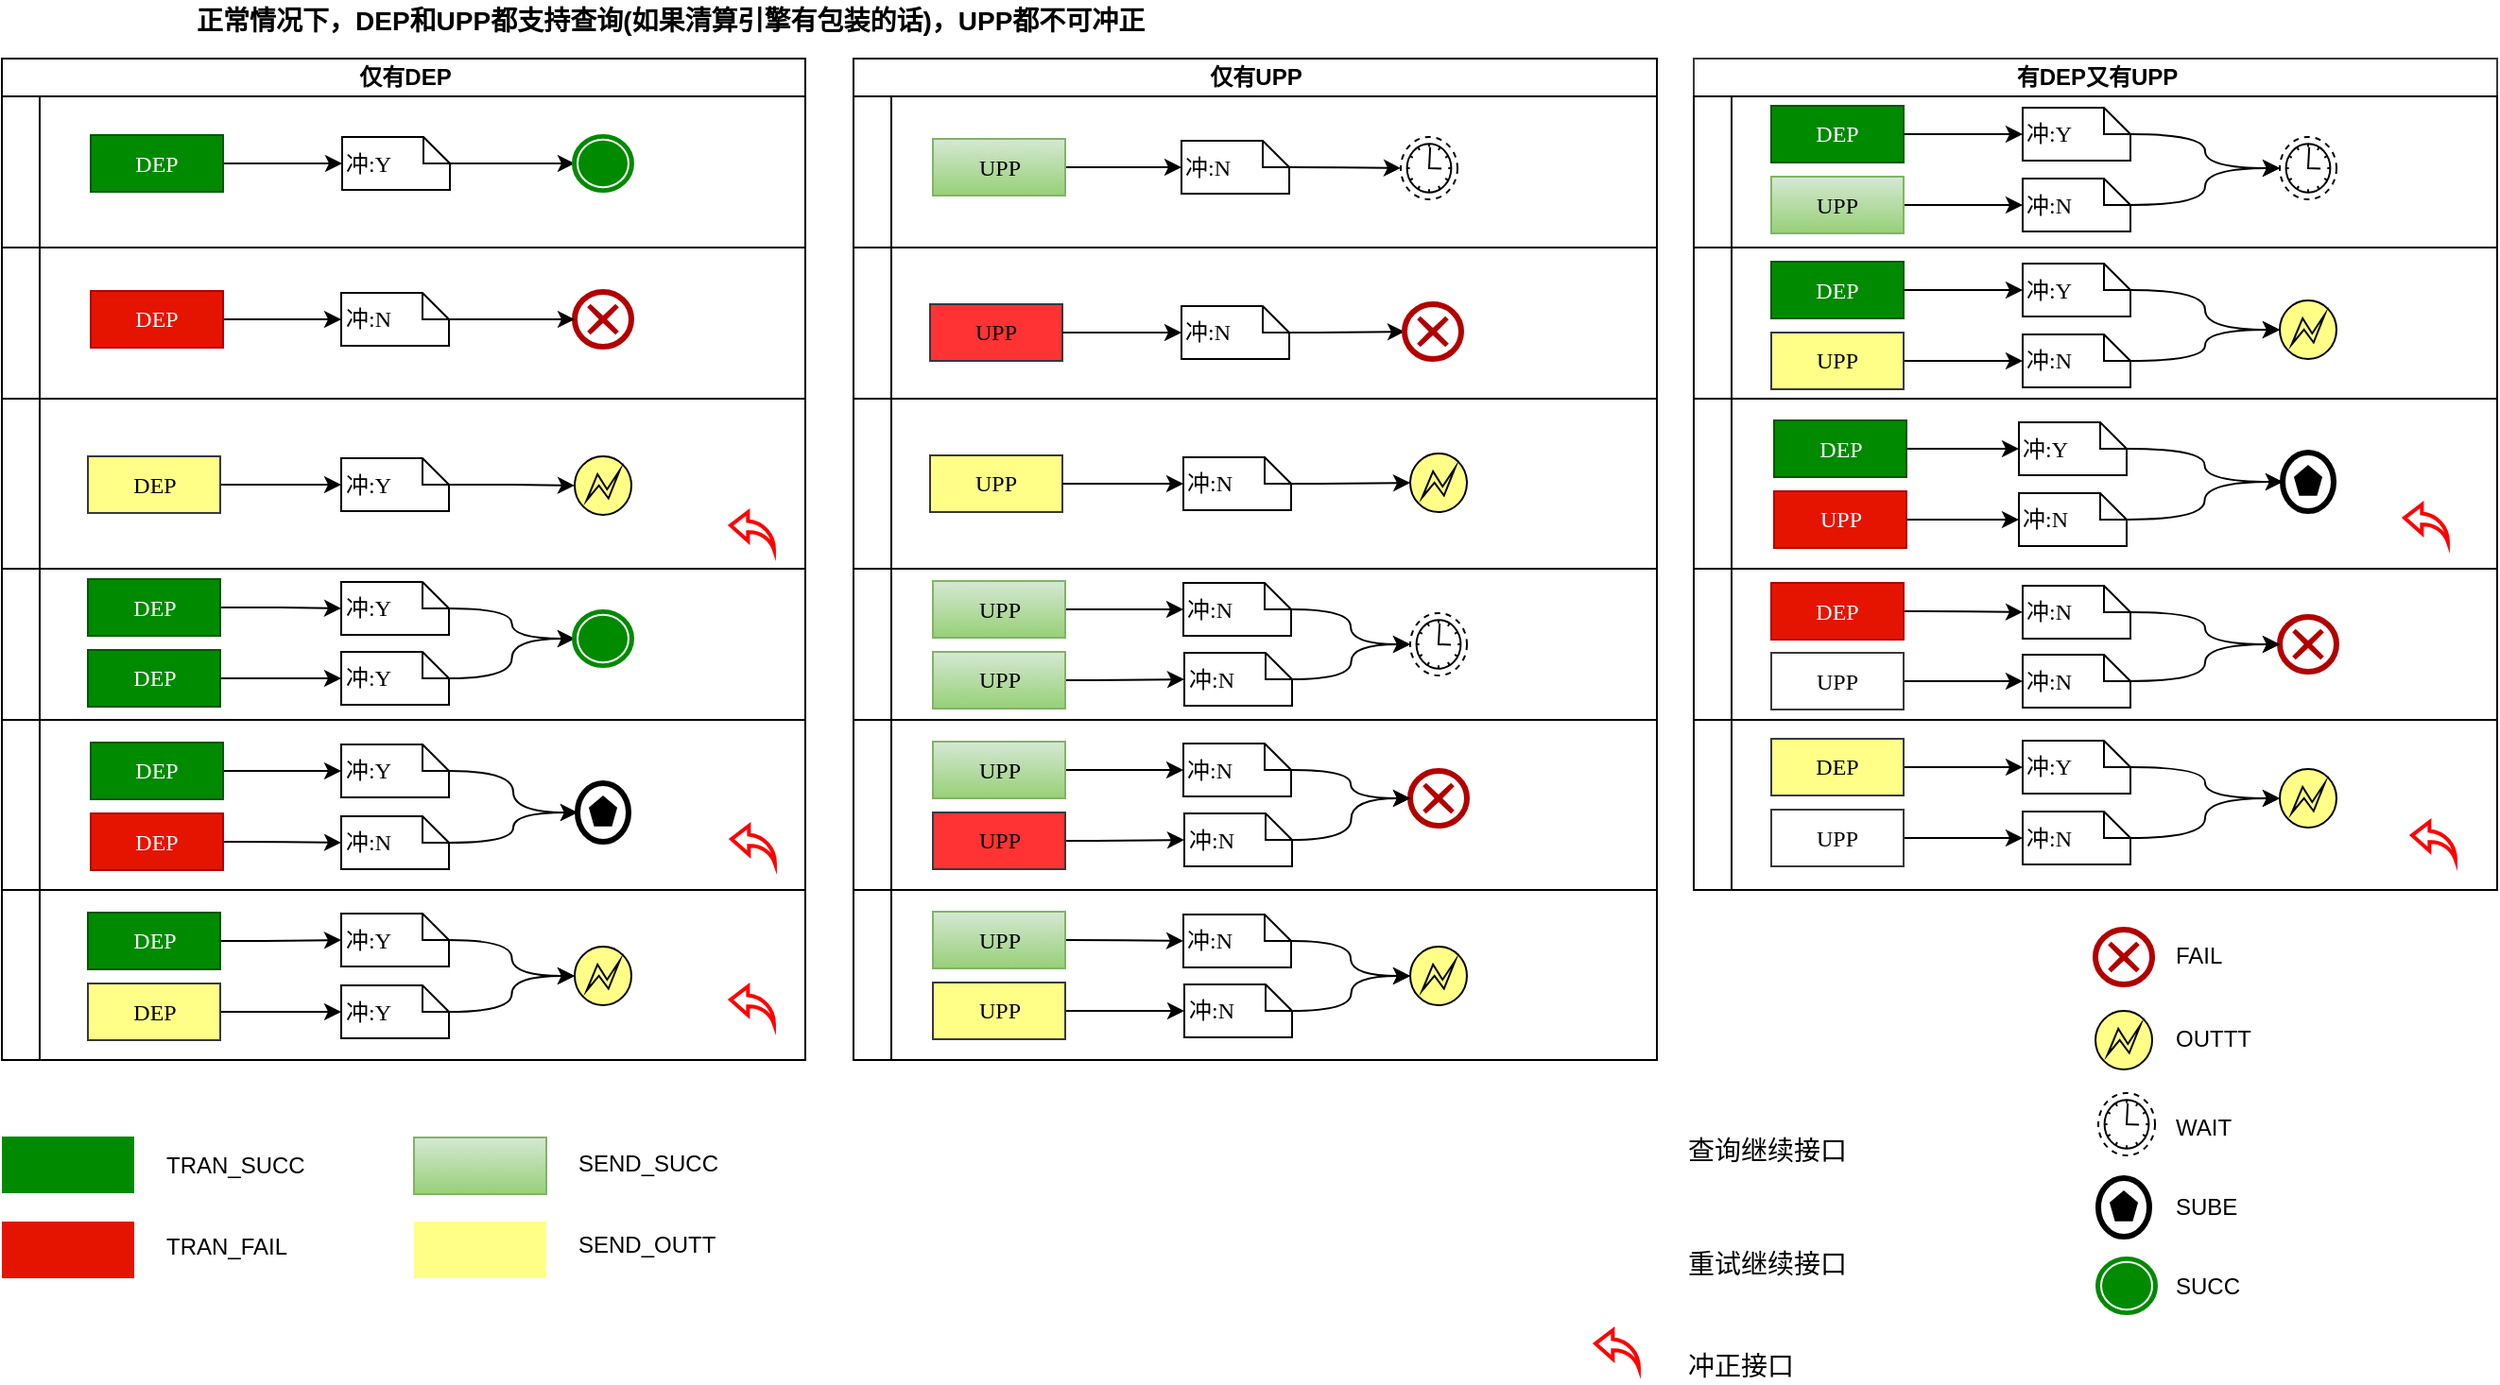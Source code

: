 <mxfile version="11.0.9" type="github"><diagram name="Page-1" id="0783ab3e-0a74-02c8-0abd-f7b4e66b4bec"><mxGraphModel dx="1421" dy="-308" grid="1" gridSize="10" guides="1" tooltips="1" connect="1" arrows="1" fold="1" page="1" pageScale="1" pageWidth="850" pageHeight="1100" background="#ffffff" math="0" shadow="0"><root><mxCell id="0"/><mxCell id="1" parent="0"/><mxCell id="Xp84N5VSveZQH5gxmQ9e-150" value="仅有DEP" style="swimlane;html=1;childLayout=stackLayout;resizeParent=1;resizeParentMax=0;horizontal=1;startSize=20;horizontalStack=0;strokeColor=#000000;fillColor=none;fontColor=#000000;align=center;" parent="1" vertex="1"><mxGeometry x="345" y="1160" width="425" height="530" as="geometry"/></mxCell><mxCell id="Xp84N5VSveZQH5gxmQ9e-151" value="" style="swimlane;html=1;startSize=20;horizontal=0;" parent="Xp84N5VSveZQH5gxmQ9e-150" vertex="1"><mxGeometry y="20" width="425" height="80" as="geometry"/></mxCell><mxCell id="Xp84N5VSveZQH5gxmQ9e-155" style="edgeStyle=orthogonalEdgeStyle;curved=1;orthogonalLoop=1;jettySize=auto;html=1;fontColor=#000000;" parent="Xp84N5VSveZQH5gxmQ9e-151" source="Xp84N5VSveZQH5gxmQ9e-154" target="1c1d494c118603dd-26" edge="1"><mxGeometry relative="1" as="geometry"/></mxCell><mxCell id="Xp84N5VSveZQH5gxmQ9e-154" value="DEP" style="rounded=0;whiteSpace=wrap;html=1;shadow=0;comic=0;labelBackgroundColor=none;strokeColor=#005700;strokeWidth=1;fillColor=#008a00;fontFamily=Verdana;fontSize=12;fontColor=#ffffff;align=center;arcSize=50;" parent="Xp84N5VSveZQH5gxmQ9e-151" vertex="1"><mxGeometry x="47" y="20.5" width="70" height="30" as="geometry"/></mxCell><mxCell id="2yQ0tAP3E5IUkwaD8LWg-22" style="edgeStyle=orthogonalEdgeStyle;rounded=0;orthogonalLoop=1;jettySize=auto;html=1;fontSize=12;" parent="Xp84N5VSveZQH5gxmQ9e-151" source="1c1d494c118603dd-26" target="2yQ0tAP3E5IUkwaD8LWg-20" edge="1"><mxGeometry relative="1" as="geometry"/></mxCell><mxCell id="1c1d494c118603dd-26" value="冲:Y" style="shape=note;whiteSpace=wrap;html=1;rounded=0;shadow=0;comic=0;labelBackgroundColor=none;strokeColor=#000000;strokeWidth=1;fillColor=#ffffff;fontFamily=Verdana;fontSize=12;fontColor=#000000;align=left;size=14;" parent="Xp84N5VSveZQH5gxmQ9e-151" vertex="1"><mxGeometry x="180" y="21.5" width="57" height="28" as="geometry"/></mxCell><mxCell id="2yQ0tAP3E5IUkwaD8LWg-20" value="" style="shape=mxgraph.bpmn.shape;html=1;verticalLabelPosition=bottom;labelBackgroundColor=#ffffff;verticalAlign=top;align=center;perimeter=ellipsePerimeter;outlineConnect=0;outline=end;symbol=terminate;strokeColor=#008A00;" parent="Xp84N5VSveZQH5gxmQ9e-151" vertex="1"><mxGeometry x="303" y="21.5" width="30" height="28" as="geometry"/></mxCell><mxCell id="Xp84N5VSveZQH5gxmQ9e-152" value="" style="swimlane;html=1;startSize=20;horizontal=0;" parent="Xp84N5VSveZQH5gxmQ9e-150" vertex="1"><mxGeometry y="100" width="425" height="80" as="geometry"/></mxCell><mxCell id="2yQ0tAP3E5IUkwaD8LWg-28" style="edgeStyle=orthogonalEdgeStyle;rounded=0;orthogonalLoop=1;jettySize=auto;html=1;entryX=0;entryY=0.5;entryDx=0;entryDy=0;entryPerimeter=0;fontSize=12;" parent="Xp84N5VSveZQH5gxmQ9e-152" source="Xp84N5VSveZQH5gxmQ9e-157" target="2yQ0tAP3E5IUkwaD8LWg-27" edge="1"><mxGeometry relative="1" as="geometry"/></mxCell><mxCell id="Xp84N5VSveZQH5gxmQ9e-157" value="DEP" style="rounded=0;whiteSpace=wrap;html=1;shadow=0;comic=0;labelBackgroundColor=none;strokeColor=#B20000;strokeWidth=1;fillColor=#e51400;fontFamily=Verdana;fontSize=12;fontColor=#ffffff;align=center;arcSize=50;" parent="Xp84N5VSveZQH5gxmQ9e-152" vertex="1"><mxGeometry x="47" y="23" width="70" height="30" as="geometry"/></mxCell><mxCell id="2yQ0tAP3E5IUkwaD8LWg-23" value="" style="shape=mxgraph.bpmn.shape;html=1;verticalLabelPosition=bottom;labelBackgroundColor=#ffffff;verticalAlign=top;align=center;perimeter=ellipsePerimeter;outlineConnect=0;outline=end;symbol=cancel;fillColor=none;strokeColor=#B20000;fontColor=#ffffff;" parent="Xp84N5VSveZQH5gxmQ9e-152" vertex="1"><mxGeometry x="303" y="23.5" width="30" height="29" as="geometry"/></mxCell><mxCell id="2yQ0tAP3E5IUkwaD8LWg-29" style="edgeStyle=orthogonalEdgeStyle;rounded=0;orthogonalLoop=1;jettySize=auto;html=1;fontSize=12;" parent="Xp84N5VSveZQH5gxmQ9e-152" source="2yQ0tAP3E5IUkwaD8LWg-27" target="2yQ0tAP3E5IUkwaD8LWg-23" edge="1"><mxGeometry relative="1" as="geometry"/></mxCell><mxCell id="2yQ0tAP3E5IUkwaD8LWg-27" value="冲:N" style="shape=note;whiteSpace=wrap;html=1;rounded=0;shadow=0;comic=0;labelBackgroundColor=none;strokeColor=#000000;strokeWidth=1;fillColor=#ffffff;fontFamily=Verdana;fontSize=12;fontColor=#000000;align=left;size=14;" parent="Xp84N5VSveZQH5gxmQ9e-152" vertex="1"><mxGeometry x="179.5" y="24" width="57" height="28" as="geometry"/></mxCell><mxCell id="2yQ0tAP3E5IUkwaD8LWg-90" value="" style="shape=image;html=1;verticalAlign=top;verticalLabelPosition=bottom;labelBackgroundColor=#ffffff;imageAspect=0;aspect=fixed;image=https://cdn4.iconfinder.com/data/icons/common-toolbar/36/Redo-2-128.png;strokeColor=#FFFF88;strokeWidth=1;fillColor=#FFFF88;fontSize=14;" parent="Xp84N5VSveZQH5gxmQ9e-152" vertex="1"><mxGeometry x="381" y="20" width="32" height="32" as="geometry"/></mxCell><mxCell id="Xp84N5VSveZQH5gxmQ9e-153" value="" style="swimlane;html=1;startSize=20;horizontal=0;" parent="Xp84N5VSveZQH5gxmQ9e-150" vertex="1"><mxGeometry y="180" width="425" height="90" as="geometry"/></mxCell><mxCell id="2yQ0tAP3E5IUkwaD8LWg-31" style="edgeStyle=orthogonalEdgeStyle;rounded=0;orthogonalLoop=1;jettySize=auto;html=1;entryX=0;entryY=0.5;entryDx=0;entryDy=0;entryPerimeter=0;fontSize=12;" parent="Xp84N5VSveZQH5gxmQ9e-153" source="Xp84N5VSveZQH5gxmQ9e-167" target="2yQ0tAP3E5IUkwaD8LWg-30" edge="1"><mxGeometry relative="1" as="geometry"/></mxCell><mxCell id="Xp84N5VSveZQH5gxmQ9e-167" value="DEP" style="rounded=0;whiteSpace=wrap;html=1;shadow=0;comic=0;labelBackgroundColor=none;strokeColor=#36393d;strokeWidth=1;fillColor=#ffff88;fontFamily=Verdana;fontSize=12;align=center;arcSize=50;" parent="Xp84N5VSveZQH5gxmQ9e-153" vertex="1"><mxGeometry x="45.5" y="30.5" width="70" height="30" as="geometry"/></mxCell><mxCell id="2yQ0tAP3E5IUkwaD8LWg-25" value="" style="shape=mxgraph.bpmn.shape;html=1;verticalLabelPosition=bottom;labelBackgroundColor=#ffffff;verticalAlign=top;align=center;perimeter=ellipsePerimeter;outlineConnect=0;outline=eventInt;symbol=error;fillColor=#FFFF88;" parent="Xp84N5VSveZQH5gxmQ9e-153" vertex="1"><mxGeometry x="303" y="30.5" width="30" height="31" as="geometry"/></mxCell><mxCell id="2yQ0tAP3E5IUkwaD8LWg-32" style="edgeStyle=orthogonalEdgeStyle;rounded=0;orthogonalLoop=1;jettySize=auto;html=1;fontSize=12;" parent="Xp84N5VSveZQH5gxmQ9e-153" source="2yQ0tAP3E5IUkwaD8LWg-30" target="2yQ0tAP3E5IUkwaD8LWg-25" edge="1"><mxGeometry relative="1" as="geometry"/></mxCell><mxCell id="2yQ0tAP3E5IUkwaD8LWg-30" value="冲:Y" style="shape=note;whiteSpace=wrap;html=1;rounded=0;shadow=0;comic=0;labelBackgroundColor=none;strokeColor=#000000;strokeWidth=1;fillColor=#ffffff;fontFamily=Verdana;fontSize=12;fontColor=#000000;align=left;size=14;" parent="Xp84N5VSveZQH5gxmQ9e-153" vertex="1"><mxGeometry x="179.5" y="31.5" width="57" height="28" as="geometry"/></mxCell><mxCell id="2yQ0tAP3E5IUkwaD8LWg-91" value="" style="shape=image;html=1;verticalAlign=top;verticalLabelPosition=bottom;labelBackgroundColor=#ffffff;imageAspect=0;aspect=fixed;image=https://cdn1.iconfinder.com/data/icons/material-core/18/search-128.png;strokeColor=#000000;strokeWidth=1;fillColor=none;fontSize=14;" parent="Xp84N5VSveZQH5gxmQ9e-153" vertex="1"><mxGeometry x="382" y="10.5" width="31" height="31" as="geometry"/></mxCell><mxCell id="2yQ0tAP3E5IUkwaD8LWg-92" value="" style="html=1;verticalLabelPosition=bottom;align=center;labelBackgroundColor=#ffffff;verticalAlign=top;strokeWidth=2;strokeColor=#FF0000;fillColor=#ffffff;shadow=0;dashed=0;shape=mxgraph.ios7.icons.back;fontSize=14;" parent="Xp84N5VSveZQH5gxmQ9e-153" vertex="1"><mxGeometry x="385.5" y="60" width="23" height="20" as="geometry"/></mxCell><mxCell id="Xp84N5VSveZQH5gxmQ9e-165" value="" style="swimlane;html=1;startSize=20;horizontal=0;" parent="Xp84N5VSveZQH5gxmQ9e-150" vertex="1"><mxGeometry y="270" width="425" height="80" as="geometry"/></mxCell><mxCell id="2yQ0tAP3E5IUkwaD8LWg-35" style="edgeStyle=orthogonalEdgeStyle;rounded=0;orthogonalLoop=1;jettySize=auto;html=1;fontSize=12;" parent="Xp84N5VSveZQH5gxmQ9e-165" source="Xp84N5VSveZQH5gxmQ9e-306" target="2yQ0tAP3E5IUkwaD8LWg-33" edge="1"><mxGeometry relative="1" as="geometry"/></mxCell><mxCell id="Xp84N5VSveZQH5gxmQ9e-306" value="DEP" style="rounded=0;whiteSpace=wrap;html=1;shadow=0;comic=0;labelBackgroundColor=none;strokeColor=#005700;strokeWidth=1;fillColor=#008a00;fontFamily=Verdana;fontSize=12;align=center;arcSize=50;fontColor=#ffffff;" parent="Xp84N5VSveZQH5gxmQ9e-165" vertex="1"><mxGeometry x="45.5" y="5.5" width="70" height="30" as="geometry"/></mxCell><mxCell id="2yQ0tAP3E5IUkwaD8LWg-36" style="edgeStyle=orthogonalEdgeStyle;rounded=0;orthogonalLoop=1;jettySize=auto;html=1;fontSize=12;" parent="Xp84N5VSveZQH5gxmQ9e-165" source="Xp84N5VSveZQH5gxmQ9e-309" target="2yQ0tAP3E5IUkwaD8LWg-34" edge="1"><mxGeometry relative="1" as="geometry"/></mxCell><mxCell id="Xp84N5VSveZQH5gxmQ9e-309" value="DEP" style="rounded=0;whiteSpace=wrap;html=1;shadow=0;comic=0;labelBackgroundColor=none;strokeColor=#005700;strokeWidth=1;fillColor=#008a00;fontFamily=Verdana;fontSize=12;align=center;arcSize=50;fontColor=#ffffff;" parent="Xp84N5VSveZQH5gxmQ9e-165" vertex="1"><mxGeometry x="45.5" y="43" width="70" height="30" as="geometry"/></mxCell><mxCell id="2yQ0tAP3E5IUkwaD8LWg-38" style="edgeStyle=orthogonalEdgeStyle;orthogonalLoop=1;jettySize=auto;html=1;fontSize=12;curved=1;" parent="Xp84N5VSveZQH5gxmQ9e-165" source="2yQ0tAP3E5IUkwaD8LWg-33" target="2yQ0tAP3E5IUkwaD8LWg-37" edge="1"><mxGeometry relative="1" as="geometry"/></mxCell><mxCell id="2yQ0tAP3E5IUkwaD8LWg-33" value="冲:Y" style="shape=note;whiteSpace=wrap;html=1;rounded=0;shadow=0;comic=0;labelBackgroundColor=none;strokeColor=#000000;strokeWidth=1;fillColor=#ffffff;fontFamily=Verdana;fontSize=12;fontColor=#000000;align=left;size=14;" parent="Xp84N5VSveZQH5gxmQ9e-165" vertex="1"><mxGeometry x="179.5" y="7" width="57" height="28" as="geometry"/></mxCell><mxCell id="2yQ0tAP3E5IUkwaD8LWg-39" style="edgeStyle=orthogonalEdgeStyle;curved=1;orthogonalLoop=1;jettySize=auto;html=1;fontSize=12;" parent="Xp84N5VSveZQH5gxmQ9e-165" source="2yQ0tAP3E5IUkwaD8LWg-34" target="2yQ0tAP3E5IUkwaD8LWg-37" edge="1"><mxGeometry relative="1" as="geometry"/></mxCell><mxCell id="2yQ0tAP3E5IUkwaD8LWg-34" value="冲:Y" style="shape=note;whiteSpace=wrap;html=1;rounded=0;shadow=0;comic=0;labelBackgroundColor=none;strokeColor=#000000;strokeWidth=1;fillColor=#ffffff;fontFamily=Verdana;fontSize=12;fontColor=#000000;align=left;size=14;" parent="Xp84N5VSveZQH5gxmQ9e-165" vertex="1"><mxGeometry x="179.5" y="44" width="57" height="28" as="geometry"/></mxCell><mxCell id="2yQ0tAP3E5IUkwaD8LWg-37" value="" style="shape=mxgraph.bpmn.shape;html=1;verticalLabelPosition=bottom;labelBackgroundColor=#ffffff;verticalAlign=top;align=center;perimeter=ellipsePerimeter;outlineConnect=0;outline=end;symbol=terminate;strokeColor=#008A00;" parent="Xp84N5VSveZQH5gxmQ9e-165" vertex="1"><mxGeometry x="303" y="23" width="30" height="28" as="geometry"/></mxCell><mxCell id="Xp84N5VSveZQH5gxmQ9e-171" value="" style="swimlane;html=1;startSize=20;horizontal=0;" parent="Xp84N5VSveZQH5gxmQ9e-150" vertex="1"><mxGeometry y="350" width="425" height="90" as="geometry"/></mxCell><mxCell id="2yQ0tAP3E5IUkwaD8LWg-43" style="edgeStyle=orthogonalEdgeStyle;curved=1;orthogonalLoop=1;jettySize=auto;html=1;fontSize=12;" parent="Xp84N5VSveZQH5gxmQ9e-171" source="Xp84N5VSveZQH5gxmQ9e-156" target="2yQ0tAP3E5IUkwaD8LWg-41" edge="1"><mxGeometry relative="1" as="geometry"/></mxCell><mxCell id="Xp84N5VSveZQH5gxmQ9e-156" value="DEP" style="rounded=0;whiteSpace=wrap;html=1;shadow=0;comic=0;labelBackgroundColor=none;strokeColor=#005700;strokeWidth=1;fillColor=#008a00;fontFamily=Verdana;fontSize=12;fontColor=#ffffff;align=center;arcSize=50;" parent="Xp84N5VSveZQH5gxmQ9e-171" vertex="1"><mxGeometry x="47" y="12" width="70" height="30" as="geometry"/></mxCell><mxCell id="2yQ0tAP3E5IUkwaD8LWg-44" style="edgeStyle=orthogonalEdgeStyle;curved=1;orthogonalLoop=1;jettySize=auto;html=1;fontSize=12;" parent="Xp84N5VSveZQH5gxmQ9e-171" source="Xp84N5VSveZQH5gxmQ9e-162" target="2yQ0tAP3E5IUkwaD8LWg-42" edge="1"><mxGeometry relative="1" as="geometry"/></mxCell><mxCell id="Xp84N5VSveZQH5gxmQ9e-162" value="DEP" style="rounded=0;whiteSpace=wrap;html=1;shadow=0;comic=0;labelBackgroundColor=none;strokeColor=#B20000;strokeWidth=1;fillColor=#e51400;fontFamily=Verdana;fontSize=12;fontColor=#ffffff;align=center;arcSize=50;" parent="Xp84N5VSveZQH5gxmQ9e-171" vertex="1"><mxGeometry x="47" y="49.5" width="70" height="30" as="geometry"/></mxCell><mxCell id="2yQ0tAP3E5IUkwaD8LWg-40" value="" style="shape=mxgraph.bpmn.shape;html=1;verticalLabelPosition=bottom;labelBackgroundColor=#ffffff;verticalAlign=top;align=center;perimeter=ellipsePerimeter;outlineConnect=0;outline=end;symbol=multiple;" parent="Xp84N5VSveZQH5gxmQ9e-171" vertex="1"><mxGeometry x="304.5" y="33.5" width="27" height="31" as="geometry"/></mxCell><mxCell id="2yQ0tAP3E5IUkwaD8LWg-45" style="edgeStyle=orthogonalEdgeStyle;curved=1;orthogonalLoop=1;jettySize=auto;html=1;fontSize=12;" parent="Xp84N5VSveZQH5gxmQ9e-171" source="2yQ0tAP3E5IUkwaD8LWg-41" target="2yQ0tAP3E5IUkwaD8LWg-40" edge="1"><mxGeometry relative="1" as="geometry"/></mxCell><mxCell id="2yQ0tAP3E5IUkwaD8LWg-41" value="冲:Y" style="shape=note;whiteSpace=wrap;html=1;rounded=0;shadow=0;comic=0;labelBackgroundColor=none;strokeColor=#000000;strokeWidth=1;fillColor=#ffffff;fontFamily=Verdana;fontSize=12;fontColor=#000000;align=left;size=14;" parent="Xp84N5VSveZQH5gxmQ9e-171" vertex="1"><mxGeometry x="179.5" y="13" width="57" height="28" as="geometry"/></mxCell><mxCell id="2yQ0tAP3E5IUkwaD8LWg-47" style="edgeStyle=orthogonalEdgeStyle;curved=1;orthogonalLoop=1;jettySize=auto;html=1;fontSize=12;" parent="Xp84N5VSveZQH5gxmQ9e-171" source="2yQ0tAP3E5IUkwaD8LWg-42" target="2yQ0tAP3E5IUkwaD8LWg-40" edge="1"><mxGeometry relative="1" as="geometry"/></mxCell><mxCell id="2yQ0tAP3E5IUkwaD8LWg-42" value="冲:N" style="shape=note;whiteSpace=wrap;html=1;rounded=0;shadow=0;comic=0;labelBackgroundColor=none;strokeColor=#000000;strokeWidth=1;fillColor=#ffffff;fontFamily=Verdana;fontSize=12;fontColor=#000000;align=left;size=14;" parent="Xp84N5VSveZQH5gxmQ9e-171" vertex="1"><mxGeometry x="179.5" y="51" width="57" height="28" as="geometry"/></mxCell><mxCell id="2yQ0tAP3E5IUkwaD8LWg-93" value="" style="shape=image;html=1;verticalAlign=top;verticalLabelPosition=bottom;labelBackgroundColor=#ffffff;imageAspect=0;aspect=fixed;image=https://cdn4.iconfinder.com/data/icons/common-toolbar/36/Redo-2-128.png;strokeColor=#FFFF88;strokeWidth=1;fillColor=#FFFF88;fontSize=14;" parent="Xp84N5VSveZQH5gxmQ9e-171" vertex="1"><mxGeometry x="381" y="10" width="32" height="32" as="geometry"/></mxCell><mxCell id="2yQ0tAP3E5IUkwaD8LWg-94" value="" style="html=1;verticalLabelPosition=bottom;align=center;labelBackgroundColor=#ffffff;verticalAlign=top;strokeWidth=2;strokeColor=#FF0000;fillColor=#ffffff;shadow=0;dashed=0;shape=mxgraph.ios7.icons.back;fontSize=14;" parent="Xp84N5VSveZQH5gxmQ9e-171" vertex="1"><mxGeometry x="386" y="56" width="23" height="20" as="geometry"/></mxCell><mxCell id="Xp84N5VSveZQH5gxmQ9e-304" value="" style="swimlane;html=1;startSize=20;horizontal=0;" parent="Xp84N5VSveZQH5gxmQ9e-150" vertex="1"><mxGeometry y="440" width="425" height="90" as="geometry"/></mxCell><mxCell id="2yQ0tAP3E5IUkwaD8LWg-51" style="edgeStyle=orthogonalEdgeStyle;curved=1;orthogonalLoop=1;jettySize=auto;html=1;fontSize=12;" parent="Xp84N5VSveZQH5gxmQ9e-304" source="Xp84N5VSveZQH5gxmQ9e-173" target="2yQ0tAP3E5IUkwaD8LWg-49" edge="1"><mxGeometry relative="1" as="geometry"/></mxCell><mxCell id="Xp84N5VSveZQH5gxmQ9e-173" value="DEP" style="rounded=0;whiteSpace=wrap;html=1;shadow=0;comic=0;labelBackgroundColor=none;strokeColor=#005700;strokeWidth=1;fillColor=#008a00;fontFamily=Verdana;fontSize=12;align=center;arcSize=50;fontColor=#ffffff;" parent="Xp84N5VSveZQH5gxmQ9e-304" vertex="1"><mxGeometry x="45.5" y="12" width="70" height="30" as="geometry"/></mxCell><mxCell id="2yQ0tAP3E5IUkwaD8LWg-52" style="edgeStyle=orthogonalEdgeStyle;curved=1;orthogonalLoop=1;jettySize=auto;html=1;entryX=0;entryY=0.5;entryDx=0;entryDy=0;entryPerimeter=0;fontSize=12;" parent="Xp84N5VSveZQH5gxmQ9e-304" source="Xp84N5VSveZQH5gxmQ9e-175" target="2yQ0tAP3E5IUkwaD8LWg-50" edge="1"><mxGeometry relative="1" as="geometry"/></mxCell><mxCell id="Xp84N5VSveZQH5gxmQ9e-175" value="DEP" style="rounded=0;whiteSpace=wrap;html=1;shadow=0;comic=0;labelBackgroundColor=none;strokeColor=#36393d;strokeWidth=1;fillColor=#ffff88;fontFamily=Verdana;fontSize=12;align=center;arcSize=50;" parent="Xp84N5VSveZQH5gxmQ9e-304" vertex="1"><mxGeometry x="45.5" y="49.5" width="70" height="30" as="geometry"/></mxCell><mxCell id="2yQ0tAP3E5IUkwaD8LWg-48" value="" style="shape=mxgraph.bpmn.shape;html=1;verticalLabelPosition=bottom;labelBackgroundColor=#ffffff;verticalAlign=top;align=center;perimeter=ellipsePerimeter;outlineConnect=0;outline=eventInt;symbol=error;fillColor=#FFFF88;" parent="Xp84N5VSveZQH5gxmQ9e-304" vertex="1"><mxGeometry x="303" y="30" width="30" height="31" as="geometry"/></mxCell><mxCell id="2yQ0tAP3E5IUkwaD8LWg-53" style="edgeStyle=orthogonalEdgeStyle;curved=1;orthogonalLoop=1;jettySize=auto;html=1;fontSize=12;" parent="Xp84N5VSveZQH5gxmQ9e-304" source="2yQ0tAP3E5IUkwaD8LWg-49" target="2yQ0tAP3E5IUkwaD8LWg-48" edge="1"><mxGeometry relative="1" as="geometry"/></mxCell><mxCell id="2yQ0tAP3E5IUkwaD8LWg-49" value="冲:Y" style="shape=note;whiteSpace=wrap;html=1;rounded=0;shadow=0;comic=0;labelBackgroundColor=none;strokeColor=#000000;strokeWidth=1;fillColor=#ffffff;fontFamily=Verdana;fontSize=12;fontColor=#000000;align=left;size=14;" parent="Xp84N5VSveZQH5gxmQ9e-304" vertex="1"><mxGeometry x="179.5" y="12.5" width="57" height="28" as="geometry"/></mxCell><mxCell id="2yQ0tAP3E5IUkwaD8LWg-54" style="edgeStyle=orthogonalEdgeStyle;curved=1;orthogonalLoop=1;jettySize=auto;html=1;fontSize=12;" parent="Xp84N5VSveZQH5gxmQ9e-304" source="2yQ0tAP3E5IUkwaD8LWg-50" target="2yQ0tAP3E5IUkwaD8LWg-48" edge="1"><mxGeometry relative="1" as="geometry"/></mxCell><mxCell id="2yQ0tAP3E5IUkwaD8LWg-50" value="冲:Y" style="shape=note;whiteSpace=wrap;html=1;rounded=0;shadow=0;comic=0;labelBackgroundColor=none;strokeColor=#000000;strokeWidth=1;fillColor=#ffffff;fontFamily=Verdana;fontSize=12;fontColor=#000000;align=left;size=14;" parent="Xp84N5VSveZQH5gxmQ9e-304" vertex="1"><mxGeometry x="179.5" y="50.5" width="57" height="28" as="geometry"/></mxCell><mxCell id="2yQ0tAP3E5IUkwaD8LWg-95" value="" style="shape=image;html=1;verticalAlign=top;verticalLabelPosition=bottom;labelBackgroundColor=#ffffff;imageAspect=0;aspect=fixed;image=https://cdn1.iconfinder.com/data/icons/material-core/18/search-128.png;strokeColor=#000000;strokeWidth=1;fillColor=none;fontSize=14;" parent="Xp84N5VSveZQH5gxmQ9e-304" vertex="1"><mxGeometry x="381" y="10.5" width="31" height="31" as="geometry"/></mxCell><mxCell id="2yQ0tAP3E5IUkwaD8LWg-96" value="" style="html=1;verticalLabelPosition=bottom;align=center;labelBackgroundColor=#ffffff;verticalAlign=top;strokeWidth=2;strokeColor=#FF0000;fillColor=#ffffff;shadow=0;dashed=0;shape=mxgraph.ios7.icons.back;fontSize=14;" parent="Xp84N5VSveZQH5gxmQ9e-304" vertex="1"><mxGeometry x="385.5" y="51" width="23" height="20" as="geometry"/></mxCell><mxCell id="Xp84N5VSveZQH5gxmQ9e-208" value="仅有UPP" style="swimlane;html=1;childLayout=stackLayout;resizeParent=1;resizeParentMax=0;horizontal=1;startSize=20;horizontalStack=0;strokeColor=#000000;fillColor=none;fontColor=#000000;align=center;" parent="1" vertex="1"><mxGeometry x="795.5" y="1160" width="425" height="530" as="geometry"/></mxCell><mxCell id="Xp84N5VSveZQH5gxmQ9e-213" value="" style="swimlane;html=1;startSize=20;horizontal=0;" parent="Xp84N5VSveZQH5gxmQ9e-208" vertex="1"><mxGeometry y="20" width="425" height="80" as="geometry"/></mxCell><mxCell id="Xp84N5VSveZQH5gxmQ9e-214" style="edgeStyle=orthogonalEdgeStyle;curved=1;orthogonalLoop=1;jettySize=auto;html=1;entryX=0;entryY=0.5;entryDx=0;entryDy=0;entryPerimeter=0;fontColor=#000000;" parent="Xp84N5VSveZQH5gxmQ9e-213" source="Xp84N5VSveZQH5gxmQ9e-215" target="2yQ0tAP3E5IUkwaD8LWg-99" edge="1"><mxGeometry relative="1" as="geometry"><mxPoint x="202.5" y="38" as="targetPoint"/></mxGeometry></mxCell><mxCell id="Xp84N5VSveZQH5gxmQ9e-215" value="UPP" style="rounded=0;whiteSpace=wrap;html=1;shadow=0;comic=0;labelBackgroundColor=none;strokeColor=#82b366;strokeWidth=1;fillColor=#d5e8d4;fontFamily=Verdana;fontSize=12;align=center;arcSize=50;gradientColor=#97d077;" parent="Xp84N5VSveZQH5gxmQ9e-213" vertex="1"><mxGeometry x="42" y="22.5" width="70" height="30" as="geometry"/></mxCell><mxCell id="2yQ0tAP3E5IUkwaD8LWg-98" value="" style="shape=mxgraph.bpmn.shape;html=1;verticalLabelPosition=bottom;labelBackgroundColor=#ffffff;verticalAlign=top;align=center;perimeter=ellipsePerimeter;outlineConnect=0;outline=eventNonint;symbol=timer;" parent="Xp84N5VSveZQH5gxmQ9e-213" vertex="1"><mxGeometry x="289.5" y="21.5" width="30" height="33" as="geometry"/></mxCell><mxCell id="2yQ0tAP3E5IUkwaD8LWg-100" style="edgeStyle=orthogonalEdgeStyle;curved=1;orthogonalLoop=1;jettySize=auto;html=1;fontSize=14;" parent="Xp84N5VSveZQH5gxmQ9e-213" source="2yQ0tAP3E5IUkwaD8LWg-99" target="2yQ0tAP3E5IUkwaD8LWg-98" edge="1"><mxGeometry relative="1" as="geometry"/></mxCell><mxCell id="2yQ0tAP3E5IUkwaD8LWg-99" value="冲:N" style="shape=note;whiteSpace=wrap;html=1;rounded=0;shadow=0;comic=0;labelBackgroundColor=none;strokeColor=#000000;strokeWidth=1;fillColor=#ffffff;fontFamily=Verdana;fontSize=12;fontColor=#000000;align=left;size=14;" parent="Xp84N5VSveZQH5gxmQ9e-213" vertex="1"><mxGeometry x="173.5" y="23.5" width="57" height="28" as="geometry"/></mxCell><mxCell id="2yQ0tAP3E5IUkwaD8LWg-130" value="" style="shape=image;html=1;verticalAlign=top;verticalLabelPosition=bottom;labelBackgroundColor=#ffffff;imageAspect=0;aspect=fixed;image=https://cdn1.iconfinder.com/data/icons/material-core/18/search-128.png;strokeColor=#000000;strokeWidth=1;fillColor=none;fontSize=14;" parent="Xp84N5VSveZQH5gxmQ9e-213" vertex="1"><mxGeometry x="372" y="22" width="31" height="31" as="geometry"/></mxCell><mxCell id="Xp84N5VSveZQH5gxmQ9e-217" value="" style="swimlane;html=1;startSize=20;horizontal=0;" parent="Xp84N5VSveZQH5gxmQ9e-208" vertex="1"><mxGeometry y="100" width="425" height="80" as="geometry"/></mxCell><mxCell id="TqLf2oX0vxiRVmyzg1xC-12" value="UPP" style="rounded=0;whiteSpace=wrap;html=1;shadow=0;comic=0;labelBackgroundColor=none;strokeColor=#36393d;strokeWidth=1;fillColor=#FF3333;fontFamily=Verdana;fontSize=12;align=center;arcSize=50;" parent="Xp84N5VSveZQH5gxmQ9e-217" vertex="1"><mxGeometry x="40.5" y="30" width="70" height="30" as="geometry"/></mxCell><mxCell id="TqLf2oX0vxiRVmyzg1xC-14" style="edgeStyle=orthogonalEdgeStyle;curved=1;orthogonalLoop=1;jettySize=auto;html=1;entryX=0;entryY=0.5;entryDx=0;entryDy=0;entryPerimeter=0;fontColor=#000000;" parent="Xp84N5VSveZQH5gxmQ9e-217" source="TqLf2oX0vxiRVmyzg1xC-12" target="2yQ0tAP3E5IUkwaD8LWg-101" edge="1"><mxGeometry relative="1" as="geometry"><mxPoint x="202.5" y="45" as="targetPoint"/></mxGeometry></mxCell><mxCell id="2yQ0tAP3E5IUkwaD8LWg-110" style="edgeStyle=orthogonalEdgeStyle;curved=1;orthogonalLoop=1;jettySize=auto;html=1;fontSize=14;" parent="Xp84N5VSveZQH5gxmQ9e-217" source="2yQ0tAP3E5IUkwaD8LWg-101" target="2yQ0tAP3E5IUkwaD8LWg-105" edge="1"><mxGeometry relative="1" as="geometry"/></mxCell><mxCell id="2yQ0tAP3E5IUkwaD8LWg-101" value="冲:N" style="shape=note;whiteSpace=wrap;html=1;rounded=0;shadow=0;comic=0;labelBackgroundColor=none;strokeColor=#000000;strokeWidth=1;fillColor=#ffffff;fontFamily=Verdana;fontSize=12;fontColor=#000000;align=left;size=14;" parent="Xp84N5VSveZQH5gxmQ9e-217" vertex="1"><mxGeometry x="173.5" y="31" width="57" height="28" as="geometry"/></mxCell><mxCell id="2yQ0tAP3E5IUkwaD8LWg-105" value="" style="shape=mxgraph.bpmn.shape;html=1;verticalLabelPosition=bottom;labelBackgroundColor=#ffffff;verticalAlign=top;align=center;perimeter=ellipsePerimeter;outlineConnect=0;outline=end;symbol=cancel;fillColor=none;strokeColor=#B20000;fontColor=#ffffff;" parent="Xp84N5VSveZQH5gxmQ9e-217" vertex="1"><mxGeometry x="291.5" y="30" width="30" height="29" as="geometry"/></mxCell><mxCell id="2yQ0tAP3E5IUkwaD8LWg-131" value="" style="shape=image;html=1;verticalAlign=top;verticalLabelPosition=bottom;labelBackgroundColor=#ffffff;imageAspect=0;aspect=fixed;image=https://cdn4.iconfinder.com/data/icons/common-toolbar/36/Redo-2-128.png;strokeColor=#FFFF88;strokeWidth=1;fillColor=#FFFF88;fontSize=14;" parent="Xp84N5VSveZQH5gxmQ9e-217" vertex="1"><mxGeometry x="371.5" y="29" width="32" height="32" as="geometry"/></mxCell><mxCell id="Xp84N5VSveZQH5gxmQ9e-227" value="" style="swimlane;html=1;startSize=20;horizontal=0;" parent="Xp84N5VSveZQH5gxmQ9e-208" vertex="1"><mxGeometry y="180" width="425" height="90" as="geometry"/></mxCell><mxCell id="Xp84N5VSveZQH5gxmQ9e-225" value="UPP" style="rounded=0;whiteSpace=wrap;html=1;shadow=0;comic=0;labelBackgroundColor=none;strokeColor=#36393d;strokeWidth=1;fillColor=#ffff88;fontFamily=Verdana;fontSize=12;align=center;arcSize=50;" parent="Xp84N5VSveZQH5gxmQ9e-227" vertex="1"><mxGeometry x="40.5" y="30" width="70" height="30" as="geometry"/></mxCell><mxCell id="Xp84N5VSveZQH5gxmQ9e-224" style="edgeStyle=orthogonalEdgeStyle;curved=1;orthogonalLoop=1;jettySize=auto;html=1;entryX=0;entryY=0.5;entryDx=0;entryDy=0;entryPerimeter=0;fontColor=#000000;" parent="Xp84N5VSveZQH5gxmQ9e-227" source="Xp84N5VSveZQH5gxmQ9e-225" target="2yQ0tAP3E5IUkwaD8LWg-102" edge="1"><mxGeometry relative="1" as="geometry"><mxPoint x="202.5" y="45" as="targetPoint"/></mxGeometry></mxCell><mxCell id="2yQ0tAP3E5IUkwaD8LWg-111" style="edgeStyle=orthogonalEdgeStyle;curved=1;orthogonalLoop=1;jettySize=auto;html=1;entryX=0;entryY=0.5;entryDx=0;entryDy=0;fontSize=14;" parent="Xp84N5VSveZQH5gxmQ9e-227" source="2yQ0tAP3E5IUkwaD8LWg-102" target="2yQ0tAP3E5IUkwaD8LWg-106" edge="1"><mxGeometry relative="1" as="geometry"/></mxCell><mxCell id="2yQ0tAP3E5IUkwaD8LWg-102" value="冲:N" style="shape=note;whiteSpace=wrap;html=1;rounded=0;shadow=0;comic=0;labelBackgroundColor=none;strokeColor=#000000;strokeWidth=1;fillColor=#ffffff;fontFamily=Verdana;fontSize=12;fontColor=#000000;align=left;size=14;" parent="Xp84N5VSveZQH5gxmQ9e-227" vertex="1"><mxGeometry x="174.5" y="31" width="57" height="28" as="geometry"/></mxCell><mxCell id="2yQ0tAP3E5IUkwaD8LWg-106" value="" style="shape=mxgraph.bpmn.shape;html=1;verticalLabelPosition=bottom;labelBackgroundColor=#ffffff;verticalAlign=top;align=center;perimeter=ellipsePerimeter;outlineConnect=0;outline=eventInt;symbol=error;fillColor=#FFFF88;" parent="Xp84N5VSveZQH5gxmQ9e-227" vertex="1"><mxGeometry x="294.5" y="29" width="30" height="31" as="geometry"/></mxCell><mxCell id="2yQ0tAP3E5IUkwaD8LWg-132" value="" style="shape=image;html=1;verticalAlign=top;verticalLabelPosition=bottom;labelBackgroundColor=#ffffff;imageAspect=0;aspect=fixed;image=https://cdn1.iconfinder.com/data/icons/material-core/18/search-128.png;strokeColor=#000000;strokeWidth=1;fillColor=none;fontSize=14;" parent="Xp84N5VSveZQH5gxmQ9e-227" vertex="1"><mxGeometry x="377" y="31" width="31" height="31" as="geometry"/></mxCell><mxCell id="Xp84N5VSveZQH5gxmQ9e-310" value="" style="swimlane;html=1;startSize=20;horizontal=0;" parent="Xp84N5VSveZQH5gxmQ9e-208" vertex="1"><mxGeometry y="270" width="425" height="80" as="geometry"/></mxCell><mxCell id="2yQ0tAP3E5IUkwaD8LWg-114" style="edgeStyle=orthogonalEdgeStyle;curved=1;orthogonalLoop=1;jettySize=auto;html=1;fontSize=14;" parent="Xp84N5VSveZQH5gxmQ9e-310" source="Xp84N5VSveZQH5gxmQ9e-229" target="2yQ0tAP3E5IUkwaD8LWg-112" edge="1"><mxGeometry relative="1" as="geometry"/></mxCell><mxCell id="Xp84N5VSveZQH5gxmQ9e-229" value="UPP" style="rounded=0;whiteSpace=wrap;html=1;shadow=0;comic=0;labelBackgroundColor=none;strokeColor=#82b366;strokeWidth=1;fillColor=#d5e8d4;fontFamily=Verdana;fontSize=12;align=center;arcSize=50;gradientColor=#97d077;" parent="Xp84N5VSveZQH5gxmQ9e-310" vertex="1"><mxGeometry x="42" y="6.5" width="70" height="30" as="geometry"/></mxCell><mxCell id="2yQ0tAP3E5IUkwaD8LWg-115" style="edgeStyle=orthogonalEdgeStyle;curved=1;orthogonalLoop=1;jettySize=auto;html=1;fontSize=14;" parent="Xp84N5VSveZQH5gxmQ9e-310" source="Xp84N5VSveZQH5gxmQ9e-232" target="2yQ0tAP3E5IUkwaD8LWg-113" edge="1"><mxGeometry relative="1" as="geometry"/></mxCell><mxCell id="Xp84N5VSveZQH5gxmQ9e-232" value="UPP" style="rounded=0;whiteSpace=wrap;html=1;shadow=0;comic=0;labelBackgroundColor=none;strokeColor=#82b366;strokeWidth=1;fillColor=#d5e8d4;fontFamily=Verdana;fontSize=12;align=center;arcSize=50;gradientColor=#97d077;" parent="Xp84N5VSveZQH5gxmQ9e-310" vertex="1"><mxGeometry x="42" y="44" width="70" height="30" as="geometry"/></mxCell><mxCell id="2yQ0tAP3E5IUkwaD8LWg-107" value="" style="shape=mxgraph.bpmn.shape;html=1;verticalLabelPosition=bottom;labelBackgroundColor=#ffffff;verticalAlign=top;align=center;perimeter=ellipsePerimeter;outlineConnect=0;outline=eventNonint;symbol=timer;" parent="Xp84N5VSveZQH5gxmQ9e-310" vertex="1"><mxGeometry x="294.5" y="23.5" width="30" height="33" as="geometry"/></mxCell><mxCell id="2yQ0tAP3E5IUkwaD8LWg-124" style="edgeStyle=orthogonalEdgeStyle;curved=1;orthogonalLoop=1;jettySize=auto;html=1;fontSize=14;" parent="Xp84N5VSveZQH5gxmQ9e-310" source="2yQ0tAP3E5IUkwaD8LWg-112" target="2yQ0tAP3E5IUkwaD8LWg-107" edge="1"><mxGeometry relative="1" as="geometry"/></mxCell><mxCell id="2yQ0tAP3E5IUkwaD8LWg-112" value="冲:N" style="shape=note;whiteSpace=wrap;html=1;rounded=0;shadow=0;comic=0;labelBackgroundColor=none;strokeColor=#000000;strokeWidth=1;fillColor=#ffffff;fontFamily=Verdana;fontSize=12;fontColor=#000000;align=left;size=14;" parent="Xp84N5VSveZQH5gxmQ9e-310" vertex="1"><mxGeometry x="174.5" y="7.5" width="57" height="28" as="geometry"/></mxCell><mxCell id="2yQ0tAP3E5IUkwaD8LWg-125" style="edgeStyle=orthogonalEdgeStyle;curved=1;orthogonalLoop=1;jettySize=auto;html=1;fontSize=14;" parent="Xp84N5VSveZQH5gxmQ9e-310" source="2yQ0tAP3E5IUkwaD8LWg-113" target="2yQ0tAP3E5IUkwaD8LWg-107" edge="1"><mxGeometry relative="1" as="geometry"/></mxCell><mxCell id="2yQ0tAP3E5IUkwaD8LWg-113" value="冲:N" style="shape=note;whiteSpace=wrap;html=1;rounded=0;shadow=0;comic=0;labelBackgroundColor=none;strokeColor=#000000;strokeWidth=1;fillColor=#ffffff;fontFamily=Verdana;fontSize=12;fontColor=#000000;align=left;size=14;" parent="Xp84N5VSveZQH5gxmQ9e-310" vertex="1"><mxGeometry x="175" y="44.5" width="57" height="28" as="geometry"/></mxCell><mxCell id="2yQ0tAP3E5IUkwaD8LWg-135" value="" style="shape=image;html=1;verticalAlign=top;verticalLabelPosition=bottom;labelBackgroundColor=#ffffff;imageAspect=0;aspect=fixed;image=https://cdn1.iconfinder.com/data/icons/material-core/18/search-128.png;strokeColor=#000000;strokeWidth=1;fillColor=none;fontSize=14;" parent="Xp84N5VSveZQH5gxmQ9e-310" vertex="1"><mxGeometry x="375.5" y="25.5" width="31" height="31" as="geometry"/></mxCell><mxCell id="TqLf2oX0vxiRVmyzg1xC-1" value="" style="swimlane;html=1;startSize=20;horizontal=0;" parent="Xp84N5VSveZQH5gxmQ9e-208" vertex="1"><mxGeometry y="350" width="425" height="90" as="geometry"/></mxCell><mxCell id="2yQ0tAP3E5IUkwaD8LWg-120" style="edgeStyle=orthogonalEdgeStyle;curved=1;orthogonalLoop=1;jettySize=auto;html=1;fontSize=14;" parent="TqLf2oX0vxiRVmyzg1xC-1" source="TqLf2oX0vxiRVmyzg1xC-3" target="2yQ0tAP3E5IUkwaD8LWg-116" edge="1"><mxGeometry relative="1" as="geometry"/></mxCell><mxCell id="TqLf2oX0vxiRVmyzg1xC-3" value="UPP" style="rounded=0;whiteSpace=wrap;html=1;shadow=0;comic=0;labelBackgroundColor=none;strokeColor=#82b366;strokeWidth=1;fillColor=#d5e8d4;fontFamily=Verdana;fontSize=12;align=center;arcSize=50;gradientColor=#97d077;" parent="TqLf2oX0vxiRVmyzg1xC-1" vertex="1"><mxGeometry x="42" y="11.5" width="70" height="30" as="geometry"/></mxCell><mxCell id="2yQ0tAP3E5IUkwaD8LWg-121" style="edgeStyle=orthogonalEdgeStyle;curved=1;orthogonalLoop=1;jettySize=auto;html=1;fontSize=14;" parent="TqLf2oX0vxiRVmyzg1xC-1" source="TqLf2oX0vxiRVmyzg1xC-6" target="2yQ0tAP3E5IUkwaD8LWg-117" edge="1"><mxGeometry relative="1" as="geometry"/></mxCell><mxCell id="TqLf2oX0vxiRVmyzg1xC-6" value="UPP" style="rounded=0;whiteSpace=wrap;html=1;shadow=0;comic=0;labelBackgroundColor=none;strokeColor=#36393d;strokeWidth=1;fillColor=#FF3333;fontFamily=Verdana;fontSize=12;align=center;arcSize=50;" parent="TqLf2oX0vxiRVmyzg1xC-1" vertex="1"><mxGeometry x="42" y="49" width="70" height="30" as="geometry"/></mxCell><mxCell id="2yQ0tAP3E5IUkwaD8LWg-108" value="" style="shape=mxgraph.bpmn.shape;html=1;verticalLabelPosition=bottom;labelBackgroundColor=#ffffff;verticalAlign=top;align=center;perimeter=ellipsePerimeter;outlineConnect=0;outline=end;symbol=cancel;fillColor=none;strokeColor=#B20000;fontColor=#ffffff;" parent="TqLf2oX0vxiRVmyzg1xC-1" vertex="1"><mxGeometry x="294.5" y="27" width="30" height="29" as="geometry"/></mxCell><mxCell id="2yQ0tAP3E5IUkwaD8LWg-126" style="edgeStyle=orthogonalEdgeStyle;curved=1;orthogonalLoop=1;jettySize=auto;html=1;fontSize=14;" parent="TqLf2oX0vxiRVmyzg1xC-1" source="2yQ0tAP3E5IUkwaD8LWg-116" target="2yQ0tAP3E5IUkwaD8LWg-108" edge="1"><mxGeometry relative="1" as="geometry"/></mxCell><mxCell id="2yQ0tAP3E5IUkwaD8LWg-116" value="冲:N" style="shape=note;whiteSpace=wrap;html=1;rounded=0;shadow=0;comic=0;labelBackgroundColor=none;strokeColor=#000000;strokeWidth=1;fillColor=#ffffff;fontFamily=Verdana;fontSize=12;fontColor=#000000;align=left;size=14;" parent="TqLf2oX0vxiRVmyzg1xC-1" vertex="1"><mxGeometry x="174.5" y="12.5" width="57" height="28" as="geometry"/></mxCell><mxCell id="2yQ0tAP3E5IUkwaD8LWg-127" style="edgeStyle=orthogonalEdgeStyle;curved=1;orthogonalLoop=1;jettySize=auto;html=1;fontSize=14;" parent="TqLf2oX0vxiRVmyzg1xC-1" source="2yQ0tAP3E5IUkwaD8LWg-117" target="2yQ0tAP3E5IUkwaD8LWg-108" edge="1"><mxGeometry relative="1" as="geometry"/></mxCell><mxCell id="2yQ0tAP3E5IUkwaD8LWg-117" value="冲:N" style="shape=note;whiteSpace=wrap;html=1;rounded=0;shadow=0;comic=0;labelBackgroundColor=none;strokeColor=#000000;strokeWidth=1;fillColor=#ffffff;fontFamily=Verdana;fontSize=12;fontColor=#000000;align=left;size=14;" parent="TqLf2oX0vxiRVmyzg1xC-1" vertex="1"><mxGeometry x="175" y="49.5" width="57" height="28" as="geometry"/></mxCell><mxCell id="2yQ0tAP3E5IUkwaD8LWg-136" value="" style="shape=image;html=1;verticalAlign=top;verticalLabelPosition=bottom;labelBackgroundColor=#ffffff;imageAspect=0;aspect=fixed;image=https://cdn4.iconfinder.com/data/icons/common-toolbar/36/Redo-2-128.png;strokeColor=#FFFF88;strokeWidth=1;fillColor=#FFFF88;fontSize=14;" parent="TqLf2oX0vxiRVmyzg1xC-1" vertex="1"><mxGeometry x="372" y="49" width="32" height="32" as="geometry"/></mxCell><mxCell id="2yQ0tAP3E5IUkwaD8LWg-137" value="" style="shape=image;html=1;verticalAlign=top;verticalLabelPosition=bottom;labelBackgroundColor=#ffffff;imageAspect=0;aspect=fixed;image=https://cdn1.iconfinder.com/data/icons/material-core/18/search-128.png;strokeColor=#000000;strokeWidth=1;fillColor=none;fontSize=14;" parent="TqLf2oX0vxiRVmyzg1xC-1" vertex="1"><mxGeometry x="375.5" y="9.5" width="31" height="31" as="geometry"/></mxCell><mxCell id="TqLf2oX0vxiRVmyzg1xC-15" value="" style="swimlane;html=1;startSize=20;horizontal=0;" parent="Xp84N5VSveZQH5gxmQ9e-208" vertex="1"><mxGeometry y="440" width="425" height="90" as="geometry"/></mxCell><mxCell id="2yQ0tAP3E5IUkwaD8LWg-122" style="edgeStyle=orthogonalEdgeStyle;curved=1;orthogonalLoop=1;jettySize=auto;html=1;fontSize=14;" parent="TqLf2oX0vxiRVmyzg1xC-15" source="TqLf2oX0vxiRVmyzg1xC-17" target="2yQ0tAP3E5IUkwaD8LWg-118" edge="1"><mxGeometry relative="1" as="geometry"/></mxCell><mxCell id="TqLf2oX0vxiRVmyzg1xC-17" value="UPP" style="rounded=0;whiteSpace=wrap;html=1;shadow=0;comic=0;labelBackgroundColor=none;strokeColor=#82b366;strokeWidth=1;fillColor=#d5e8d4;fontFamily=Verdana;fontSize=12;align=center;arcSize=50;gradientColor=#97d077;" parent="TqLf2oX0vxiRVmyzg1xC-15" vertex="1"><mxGeometry x="42" y="11.5" width="70" height="30" as="geometry"/></mxCell><mxCell id="2yQ0tAP3E5IUkwaD8LWg-123" style="edgeStyle=orthogonalEdgeStyle;curved=1;orthogonalLoop=1;jettySize=auto;html=1;fontSize=14;" parent="TqLf2oX0vxiRVmyzg1xC-15" source="TqLf2oX0vxiRVmyzg1xC-20" target="2yQ0tAP3E5IUkwaD8LWg-119" edge="1"><mxGeometry relative="1" as="geometry"/></mxCell><mxCell id="TqLf2oX0vxiRVmyzg1xC-20" value="UPP" style="rounded=0;whiteSpace=wrap;html=1;shadow=0;comic=0;labelBackgroundColor=none;strokeColor=#36393d;strokeWidth=1;fillColor=#ffff88;fontFamily=Verdana;fontSize=12;align=center;arcSize=50;" parent="TqLf2oX0vxiRVmyzg1xC-15" vertex="1"><mxGeometry x="42" y="49" width="70" height="30" as="geometry"/></mxCell><mxCell id="2yQ0tAP3E5IUkwaD8LWg-109" value="" style="shape=mxgraph.bpmn.shape;html=1;verticalLabelPosition=bottom;labelBackgroundColor=#ffffff;verticalAlign=top;align=center;perimeter=ellipsePerimeter;outlineConnect=0;outline=eventInt;symbol=error;fillColor=#FFFF88;" parent="TqLf2oX0vxiRVmyzg1xC-15" vertex="1"><mxGeometry x="294.5" y="30" width="30" height="31" as="geometry"/></mxCell><mxCell id="2yQ0tAP3E5IUkwaD8LWg-128" style="edgeStyle=orthogonalEdgeStyle;curved=1;orthogonalLoop=1;jettySize=auto;html=1;fontSize=14;" parent="TqLf2oX0vxiRVmyzg1xC-15" source="2yQ0tAP3E5IUkwaD8LWg-118" target="2yQ0tAP3E5IUkwaD8LWg-109" edge="1"><mxGeometry relative="1" as="geometry"/></mxCell><mxCell id="2yQ0tAP3E5IUkwaD8LWg-118" value="冲:N" style="shape=note;whiteSpace=wrap;html=1;rounded=0;shadow=0;comic=0;labelBackgroundColor=none;strokeColor=#000000;strokeWidth=1;fillColor=#ffffff;fontFamily=Verdana;fontSize=12;fontColor=#000000;align=left;size=14;" parent="TqLf2oX0vxiRVmyzg1xC-15" vertex="1"><mxGeometry x="174.5" y="13" width="57" height="28" as="geometry"/></mxCell><mxCell id="2yQ0tAP3E5IUkwaD8LWg-129" style="edgeStyle=orthogonalEdgeStyle;curved=1;orthogonalLoop=1;jettySize=auto;html=1;fontSize=14;" parent="TqLf2oX0vxiRVmyzg1xC-15" source="2yQ0tAP3E5IUkwaD8LWg-119" target="2yQ0tAP3E5IUkwaD8LWg-109" edge="1"><mxGeometry relative="1" as="geometry"/></mxCell><mxCell id="2yQ0tAP3E5IUkwaD8LWg-119" value="冲:N" style="shape=note;whiteSpace=wrap;html=1;rounded=0;shadow=0;comic=0;labelBackgroundColor=none;strokeColor=#000000;strokeWidth=1;fillColor=#ffffff;fontFamily=Verdana;fontSize=12;fontColor=#000000;align=left;size=14;" parent="TqLf2oX0vxiRVmyzg1xC-15" vertex="1"><mxGeometry x="175" y="50" width="57" height="28" as="geometry"/></mxCell><mxCell id="2yQ0tAP3E5IUkwaD8LWg-87" value="" style="shape=image;html=1;verticalAlign=top;verticalLabelPosition=bottom;labelBackgroundColor=#ffffff;imageAspect=0;aspect=fixed;image=https://cdn1.iconfinder.com/data/icons/material-core/18/search-128.png;strokeColor=#000000;strokeWidth=1;fillColor=none;fontSize=14;" parent="TqLf2oX0vxiRVmyzg1xC-15" vertex="1"><mxGeometry x="375.5" y="33" width="31" height="31" as="geometry"/></mxCell><mxCell id="Xp84N5VSveZQH5gxmQ9e-237" value="有DEP又有UPP" style="swimlane;html=1;childLayout=stackLayout;resizeParent=1;resizeParentMax=0;horizontal=1;startSize=20;horizontalStack=0;strokeColor=#36393d;fillColor=none;align=center;" parent="1" vertex="1"><mxGeometry x="1240" y="1160" width="425" height="440" as="geometry"/></mxCell><mxCell id="Xp84N5VSveZQH5gxmQ9e-238" value="" style="swimlane;html=1;startSize=20;horizontal=0;" parent="Xp84N5VSveZQH5gxmQ9e-237" vertex="1"><mxGeometry y="20" width="425" height="80" as="geometry"/></mxCell><mxCell id="2yQ0tAP3E5IUkwaD8LWg-145" style="edgeStyle=orthogonalEdgeStyle;curved=1;orthogonalLoop=1;jettySize=auto;html=1;fontSize=14;fontColor=#FF0000;" parent="Xp84N5VSveZQH5gxmQ9e-238" source="Xp84N5VSveZQH5gxmQ9e-240" target="2yQ0tAP3E5IUkwaD8LWg-143" edge="1"><mxGeometry relative="1" as="geometry"/></mxCell><mxCell id="Xp84N5VSveZQH5gxmQ9e-240" value="DEP" style="rounded=0;whiteSpace=wrap;html=1;shadow=0;comic=0;labelBackgroundColor=none;strokeColor=#005700;strokeWidth=1;fillColor=#008a00;fontFamily=Verdana;fontSize=12;fontColor=#ffffff;align=center;arcSize=50;" parent="Xp84N5VSveZQH5gxmQ9e-238" vertex="1"><mxGeometry x="41" y="5" width="70" height="30" as="geometry"/></mxCell><mxCell id="2yQ0tAP3E5IUkwaD8LWg-146" style="edgeStyle=orthogonalEdgeStyle;curved=1;orthogonalLoop=1;jettySize=auto;html=1;fontSize=14;fontColor=#FF0000;" parent="Xp84N5VSveZQH5gxmQ9e-238" source="Xp84N5VSveZQH5gxmQ9e-244" target="2yQ0tAP3E5IUkwaD8LWg-144" edge="1"><mxGeometry relative="1" as="geometry"/></mxCell><mxCell id="Xp84N5VSveZQH5gxmQ9e-244" value="UPP" style="rounded=0;whiteSpace=wrap;html=1;shadow=0;comic=0;labelBackgroundColor=none;strokeColor=#82b366;strokeWidth=1;fillColor=#d5e8d4;fontFamily=Verdana;fontSize=12;align=center;arcSize=50;gradientColor=#97d077;" parent="Xp84N5VSveZQH5gxmQ9e-238" vertex="1"><mxGeometry x="41" y="42.5" width="70" height="30" as="geometry"/></mxCell><mxCell id="2yQ0tAP3E5IUkwaD8LWg-138" value="" style="shape=mxgraph.bpmn.shape;html=1;verticalLabelPosition=bottom;labelBackgroundColor=#ffffff;verticalAlign=top;align=center;perimeter=ellipsePerimeter;outlineConnect=0;outline=eventNonint;symbol=timer;" parent="Xp84N5VSveZQH5gxmQ9e-238" vertex="1"><mxGeometry x="310" y="21.5" width="30" height="33" as="geometry"/></mxCell><mxCell id="2yQ0tAP3E5IUkwaD8LWg-163" style="edgeStyle=orthogonalEdgeStyle;curved=1;orthogonalLoop=1;jettySize=auto;html=1;fontSize=14;fontColor=#FF0000;" parent="Xp84N5VSveZQH5gxmQ9e-238" source="2yQ0tAP3E5IUkwaD8LWg-143" target="2yQ0tAP3E5IUkwaD8LWg-138" edge="1"><mxGeometry relative="1" as="geometry"/></mxCell><mxCell id="2yQ0tAP3E5IUkwaD8LWg-143" value="冲:Y" style="shape=note;whiteSpace=wrap;html=1;rounded=0;shadow=0;comic=0;labelBackgroundColor=none;strokeColor=#000000;strokeWidth=1;fillColor=#ffffff;fontFamily=Verdana;fontSize=12;fontColor=#000000;align=left;size=14;" parent="Xp84N5VSveZQH5gxmQ9e-238" vertex="1"><mxGeometry x="174" y="6" width="57" height="28" as="geometry"/></mxCell><mxCell id="2yQ0tAP3E5IUkwaD8LWg-164" style="edgeStyle=orthogonalEdgeStyle;curved=1;orthogonalLoop=1;jettySize=auto;html=1;fontSize=14;fontColor=#FF0000;" parent="Xp84N5VSveZQH5gxmQ9e-238" source="2yQ0tAP3E5IUkwaD8LWg-144" target="2yQ0tAP3E5IUkwaD8LWg-138" edge="1"><mxGeometry relative="1" as="geometry"/></mxCell><mxCell id="2yQ0tAP3E5IUkwaD8LWg-144" value="冲:N" style="shape=note;whiteSpace=wrap;html=1;rounded=0;shadow=0;comic=0;labelBackgroundColor=none;strokeColor=#000000;strokeWidth=1;fillColor=#ffffff;fontFamily=Verdana;fontSize=12;fontColor=#000000;align=left;size=14;" parent="Xp84N5VSveZQH5gxmQ9e-238" vertex="1"><mxGeometry x="174" y="43.5" width="57" height="28" as="geometry"/></mxCell><mxCell id="2yQ0tAP3E5IUkwaD8LWg-180" value="" style="shape=image;html=1;verticalAlign=top;verticalLabelPosition=bottom;labelBackgroundColor=#ffffff;imageAspect=0;aspect=fixed;image=https://cdn1.iconfinder.com/data/icons/material-core/18/search-128.png;strokeColor=#000000;strokeWidth=1;fillColor=none;fontSize=14;" parent="Xp84N5VSveZQH5gxmQ9e-238" vertex="1"><mxGeometry x="371" y="24.5" width="31" height="31" as="geometry"/></mxCell><mxCell id="Xp84N5VSveZQH5gxmQ9e-242" value="" style="swimlane;html=1;startSize=20;horizontal=0;" parent="Xp84N5VSveZQH5gxmQ9e-237" vertex="1"><mxGeometry y="100" width="425" height="80" as="geometry"/></mxCell><mxCell id="2yQ0tAP3E5IUkwaD8LWg-155" style="edgeStyle=orthogonalEdgeStyle;curved=1;orthogonalLoop=1;jettySize=auto;html=1;fontSize=14;fontColor=#FF0000;" parent="Xp84N5VSveZQH5gxmQ9e-242" source="Xp84N5VSveZQH5gxmQ9e-248" target="2yQ0tAP3E5IUkwaD8LWg-147" edge="1"><mxGeometry relative="1" as="geometry"/></mxCell><mxCell id="Xp84N5VSveZQH5gxmQ9e-248" value="DEP" style="rounded=0;whiteSpace=wrap;html=1;shadow=0;comic=0;labelBackgroundColor=none;strokeColor=#005700;strokeWidth=1;fillColor=#008a00;fontFamily=Verdana;fontSize=12;fontColor=#ffffff;align=center;arcSize=50;" parent="Xp84N5VSveZQH5gxmQ9e-242" vertex="1"><mxGeometry x="41" y="7.5" width="70" height="30" as="geometry"/></mxCell><mxCell id="2yQ0tAP3E5IUkwaD8LWg-156" style="edgeStyle=orthogonalEdgeStyle;curved=1;orthogonalLoop=1;jettySize=auto;html=1;fontSize=14;fontColor=#FF0000;" parent="Xp84N5VSveZQH5gxmQ9e-242" source="Xp84N5VSveZQH5gxmQ9e-251" target="2yQ0tAP3E5IUkwaD8LWg-148" edge="1"><mxGeometry relative="1" as="geometry"/></mxCell><mxCell id="Xp84N5VSveZQH5gxmQ9e-251" value="UPP" style="rounded=0;whiteSpace=wrap;html=1;shadow=0;comic=0;labelBackgroundColor=none;strokeColor=#36393d;strokeWidth=1;fillColor=#ffff88;fontFamily=Verdana;fontSize=12;align=center;arcSize=50;" parent="Xp84N5VSveZQH5gxmQ9e-242" vertex="1"><mxGeometry x="41" y="45" width="70" height="30" as="geometry"/></mxCell><mxCell id="2yQ0tAP3E5IUkwaD8LWg-139" value="" style="shape=mxgraph.bpmn.shape;html=1;verticalLabelPosition=bottom;labelBackgroundColor=#ffffff;verticalAlign=top;align=center;perimeter=ellipsePerimeter;outlineConnect=0;outline=eventInt;symbol=error;fillColor=#FFFF88;" parent="Xp84N5VSveZQH5gxmQ9e-242" vertex="1"><mxGeometry x="310" y="28" width="30" height="31" as="geometry"/></mxCell><mxCell id="2yQ0tAP3E5IUkwaD8LWg-165" style="edgeStyle=orthogonalEdgeStyle;curved=1;orthogonalLoop=1;jettySize=auto;html=1;fontSize=14;fontColor=#FF0000;" parent="Xp84N5VSveZQH5gxmQ9e-242" source="2yQ0tAP3E5IUkwaD8LWg-147" target="2yQ0tAP3E5IUkwaD8LWg-139" edge="1"><mxGeometry relative="1" as="geometry"/></mxCell><mxCell id="2yQ0tAP3E5IUkwaD8LWg-147" value="冲:Y" style="shape=note;whiteSpace=wrap;html=1;rounded=0;shadow=0;comic=0;labelBackgroundColor=none;strokeColor=#000000;strokeWidth=1;fillColor=#ffffff;fontFamily=Verdana;fontSize=12;fontColor=#000000;align=left;size=14;" parent="Xp84N5VSveZQH5gxmQ9e-242" vertex="1"><mxGeometry x="174" y="8.5" width="57" height="28" as="geometry"/></mxCell><mxCell id="2yQ0tAP3E5IUkwaD8LWg-166" style="edgeStyle=orthogonalEdgeStyle;curved=1;orthogonalLoop=1;jettySize=auto;html=1;fontSize=14;fontColor=#FF0000;" parent="Xp84N5VSveZQH5gxmQ9e-242" source="2yQ0tAP3E5IUkwaD8LWg-148" target="2yQ0tAP3E5IUkwaD8LWg-139" edge="1"><mxGeometry relative="1" as="geometry"/></mxCell><mxCell id="2yQ0tAP3E5IUkwaD8LWg-148" value="冲:N" style="shape=note;whiteSpace=wrap;html=1;rounded=0;shadow=0;comic=0;labelBackgroundColor=none;strokeColor=#000000;strokeWidth=1;fillColor=#ffffff;fontFamily=Verdana;fontSize=12;fontColor=#000000;align=left;size=14;" parent="Xp84N5VSveZQH5gxmQ9e-242" vertex="1"><mxGeometry x="174" y="46" width="57" height="28" as="geometry"/></mxCell><mxCell id="2yQ0tAP3E5IUkwaD8LWg-181" value="" style="shape=image;html=1;verticalAlign=top;verticalLabelPosition=bottom;labelBackgroundColor=#ffffff;imageAspect=0;aspect=fixed;image=https://cdn1.iconfinder.com/data/icons/material-core/18/search-128.png;strokeColor=#000000;strokeWidth=1;fillColor=none;fontSize=14;" parent="Xp84N5VSveZQH5gxmQ9e-242" vertex="1"><mxGeometry x="371" y="28" width="31" height="31" as="geometry"/></mxCell><mxCell id="Xp84N5VSveZQH5gxmQ9e-246" value="" style="swimlane;html=1;startSize=20;horizontal=0;" parent="Xp84N5VSveZQH5gxmQ9e-237" vertex="1"><mxGeometry y="180" width="425" height="90" as="geometry"/></mxCell><mxCell id="2yQ0tAP3E5IUkwaD8LWg-157" style="edgeStyle=orthogonalEdgeStyle;curved=1;orthogonalLoop=1;jettySize=auto;html=1;fontSize=14;fontColor=#FF0000;" parent="Xp84N5VSveZQH5gxmQ9e-246" source="TqLf2oX0vxiRVmyzg1xC-30" target="2yQ0tAP3E5IUkwaD8LWg-149" edge="1"><mxGeometry relative="1" as="geometry"/></mxCell><mxCell id="TqLf2oX0vxiRVmyzg1xC-30" value="DEP" style="rounded=0;whiteSpace=wrap;html=1;shadow=0;comic=0;labelBackgroundColor=none;strokeColor=#005700;strokeWidth=1;fillColor=#008a00;fontFamily=Verdana;fontSize=12;fontColor=#ffffff;align=center;arcSize=50;" parent="Xp84N5VSveZQH5gxmQ9e-246" vertex="1"><mxGeometry x="42.5" y="11.5" width="70" height="30" as="geometry"/></mxCell><mxCell id="2yQ0tAP3E5IUkwaD8LWg-158" style="edgeStyle=orthogonalEdgeStyle;curved=1;orthogonalLoop=1;jettySize=auto;html=1;fontSize=14;fontColor=#FF0000;" parent="Xp84N5VSveZQH5gxmQ9e-246" source="TqLf2oX0vxiRVmyzg1xC-31" target="2yQ0tAP3E5IUkwaD8LWg-150" edge="1"><mxGeometry relative="1" as="geometry"/></mxCell><mxCell id="TqLf2oX0vxiRVmyzg1xC-31" value="UPP" style="rounded=0;whiteSpace=wrap;html=1;shadow=0;comic=0;labelBackgroundColor=none;strokeColor=#B20000;strokeWidth=1;fillColor=#e51400;fontFamily=Verdana;fontSize=12;align=center;arcSize=50;fontColor=#ffffff;" parent="Xp84N5VSveZQH5gxmQ9e-246" vertex="1"><mxGeometry x="42.5" y="49" width="70" height="30" as="geometry"/></mxCell><mxCell id="2yQ0tAP3E5IUkwaD8LWg-140" value="" style="shape=mxgraph.bpmn.shape;html=1;verticalLabelPosition=bottom;labelBackgroundColor=#ffffff;verticalAlign=top;align=center;perimeter=ellipsePerimeter;outlineConnect=0;outline=end;symbol=multiple;" parent="Xp84N5VSveZQH5gxmQ9e-246" vertex="1"><mxGeometry x="311.5" y="28.5" width="27" height="31" as="geometry"/></mxCell><mxCell id="2yQ0tAP3E5IUkwaD8LWg-167" style="edgeStyle=orthogonalEdgeStyle;curved=1;orthogonalLoop=1;jettySize=auto;html=1;fontSize=14;fontColor=#FF0000;" parent="Xp84N5VSveZQH5gxmQ9e-246" source="2yQ0tAP3E5IUkwaD8LWg-149" target="2yQ0tAP3E5IUkwaD8LWg-140" edge="1"><mxGeometry relative="1" as="geometry"/></mxCell><mxCell id="2yQ0tAP3E5IUkwaD8LWg-149" value="冲:Y" style="shape=note;whiteSpace=wrap;html=1;rounded=0;shadow=0;comic=0;labelBackgroundColor=none;strokeColor=#000000;strokeWidth=1;fillColor=#ffffff;fontFamily=Verdana;fontSize=12;fontColor=#000000;align=left;size=14;" parent="Xp84N5VSveZQH5gxmQ9e-246" vertex="1"><mxGeometry x="172" y="12.5" width="57" height="28" as="geometry"/></mxCell><mxCell id="2yQ0tAP3E5IUkwaD8LWg-168" style="edgeStyle=orthogonalEdgeStyle;curved=1;orthogonalLoop=1;jettySize=auto;html=1;entryX=0;entryY=0.5;entryDx=0;entryDy=0;fontSize=14;fontColor=#FF0000;" parent="Xp84N5VSveZQH5gxmQ9e-246" source="2yQ0tAP3E5IUkwaD8LWg-150" target="2yQ0tAP3E5IUkwaD8LWg-140" edge="1"><mxGeometry relative="1" as="geometry"/></mxCell><mxCell id="2yQ0tAP3E5IUkwaD8LWg-150" value="冲:N" style="shape=note;whiteSpace=wrap;html=1;rounded=0;shadow=0;comic=0;labelBackgroundColor=none;strokeColor=#000000;strokeWidth=1;fillColor=#ffffff;fontFamily=Verdana;fontSize=12;fontColor=#000000;align=left;size=14;" parent="Xp84N5VSveZQH5gxmQ9e-246" vertex="1"><mxGeometry x="172" y="50" width="57" height="28" as="geometry"/></mxCell><mxCell id="2yQ0tAP3E5IUkwaD8LWg-179" value="" style="shape=image;html=1;verticalAlign=top;verticalLabelPosition=bottom;labelBackgroundColor=#ffffff;imageAspect=0;aspect=fixed;image=https://cdn4.iconfinder.com/data/icons/common-toolbar/36/Redo-2-128.png;strokeColor=#FFFF88;strokeWidth=1;fillColor=#FFFF88;fontSize=14;" parent="Xp84N5VSveZQH5gxmQ9e-246" vertex="1"><mxGeometry x="371" y="9.5" width="32" height="32" as="geometry"/></mxCell><mxCell id="xK-LYLoRZwFfqg07zvH2-1" value="" style="html=1;verticalLabelPosition=bottom;align=center;labelBackgroundColor=#ffffff;verticalAlign=top;strokeWidth=2;strokeColor=#FF0000;fillColor=#ffffff;shadow=0;dashed=0;shape=mxgraph.ios7.icons.back;fontSize=14;" vertex="1" parent="Xp84N5VSveZQH5gxmQ9e-246"><mxGeometry x="376" y="56" width="23" height="20" as="geometry"/></mxCell><mxCell id="Xp84N5VSveZQH5gxmQ9e-252" value="" style="swimlane;html=1;startSize=20;horizontal=0;" parent="Xp84N5VSveZQH5gxmQ9e-237" vertex="1"><mxGeometry y="270" width="425" height="80" as="geometry"/></mxCell><mxCell id="2yQ0tAP3E5IUkwaD8LWg-159" style="edgeStyle=orthogonalEdgeStyle;curved=1;orthogonalLoop=1;jettySize=auto;html=1;fontSize=14;fontColor=#FF0000;" parent="Xp84N5VSveZQH5gxmQ9e-252" source="Xp84N5VSveZQH5gxmQ9e-265" target="2yQ0tAP3E5IUkwaD8LWg-152" edge="1"><mxGeometry relative="1" as="geometry"/></mxCell><mxCell id="Xp84N5VSveZQH5gxmQ9e-265" value="DEP" style="rounded=0;whiteSpace=wrap;html=1;shadow=0;comic=0;labelBackgroundColor=none;strokeColor=#B20000;strokeWidth=1;fillColor=#e51400;fontFamily=Verdana;fontSize=12;fontColor=#ffffff;align=center;arcSize=50;" parent="Xp84N5VSveZQH5gxmQ9e-252" vertex="1"><mxGeometry x="41" y="7.5" width="70" height="30" as="geometry"/></mxCell><mxCell id="2yQ0tAP3E5IUkwaD8LWg-160" style="edgeStyle=orthogonalEdgeStyle;curved=1;orthogonalLoop=1;jettySize=auto;html=1;entryX=0;entryY=0.5;entryDx=0;entryDy=0;entryPerimeter=0;fontSize=14;fontColor=#FF0000;" parent="Xp84N5VSveZQH5gxmQ9e-252" source="Xp84N5VSveZQH5gxmQ9e-266" target="2yQ0tAP3E5IUkwaD8LWg-151" edge="1"><mxGeometry relative="1" as="geometry"/></mxCell><mxCell id="Xp84N5VSveZQH5gxmQ9e-266" value="UPP" style="rounded=0;whiteSpace=wrap;html=1;shadow=0;comic=0;labelBackgroundColor=none;strokeColor=#36393d;strokeWidth=1;fillColor=none;fontFamily=Verdana;fontSize=12;align=center;arcSize=50;" parent="Xp84N5VSveZQH5gxmQ9e-252" vertex="1"><mxGeometry x="41" y="44.5" width="70" height="30" as="geometry"/></mxCell><mxCell id="2yQ0tAP3E5IUkwaD8LWg-141" value="" style="shape=mxgraph.bpmn.shape;html=1;verticalLabelPosition=bottom;labelBackgroundColor=#ffffff;verticalAlign=top;align=center;perimeter=ellipsePerimeter;outlineConnect=0;outline=end;symbol=cancel;fillColor=none;strokeColor=#B20000;fontColor=#ffffff;" parent="Xp84N5VSveZQH5gxmQ9e-252" vertex="1"><mxGeometry x="310" y="25.5" width="30" height="29" as="geometry"/></mxCell><mxCell id="2yQ0tAP3E5IUkwaD8LWg-170" style="edgeStyle=orthogonalEdgeStyle;curved=1;orthogonalLoop=1;jettySize=auto;html=1;fontSize=14;fontColor=#FF0000;" parent="Xp84N5VSveZQH5gxmQ9e-252" source="2yQ0tAP3E5IUkwaD8LWg-151" target="2yQ0tAP3E5IUkwaD8LWg-141" edge="1"><mxGeometry relative="1" as="geometry"/></mxCell><mxCell id="2yQ0tAP3E5IUkwaD8LWg-151" value="冲:N" style="shape=note;whiteSpace=wrap;html=1;rounded=0;shadow=0;comic=0;labelBackgroundColor=none;strokeColor=#000000;strokeWidth=1;fillColor=#ffffff;fontFamily=Verdana;fontSize=12;fontColor=#000000;align=left;size=14;" parent="Xp84N5VSveZQH5gxmQ9e-252" vertex="1"><mxGeometry x="174" y="45.5" width="57" height="28" as="geometry"/></mxCell><mxCell id="2yQ0tAP3E5IUkwaD8LWg-169" style="edgeStyle=orthogonalEdgeStyle;curved=1;orthogonalLoop=1;jettySize=auto;html=1;fontSize=14;fontColor=#FF0000;" parent="Xp84N5VSveZQH5gxmQ9e-252" source="2yQ0tAP3E5IUkwaD8LWg-152" target="2yQ0tAP3E5IUkwaD8LWg-141" edge="1"><mxGeometry relative="1" as="geometry"/></mxCell><mxCell id="2yQ0tAP3E5IUkwaD8LWg-152" value="冲:N" style="shape=note;whiteSpace=wrap;html=1;rounded=0;shadow=0;comic=0;labelBackgroundColor=none;strokeColor=#000000;strokeWidth=1;fillColor=#ffffff;fontFamily=Verdana;fontSize=12;fontColor=#000000;align=left;size=14;" parent="Xp84N5VSveZQH5gxmQ9e-252" vertex="1"><mxGeometry x="174" y="9" width="57" height="28" as="geometry"/></mxCell><mxCell id="2yQ0tAP3E5IUkwaD8LWg-178" value="" style="shape=image;html=1;verticalAlign=top;verticalLabelPosition=bottom;labelBackgroundColor=#ffffff;imageAspect=0;aspect=fixed;image=https://cdn4.iconfinder.com/data/icons/common-toolbar/36/Redo-2-128.png;strokeColor=#FFFF88;strokeWidth=1;fillColor=#FFFF88;fontSize=14;" parent="Xp84N5VSveZQH5gxmQ9e-252" vertex="1"><mxGeometry x="371" y="27" width="32" height="32" as="geometry"/></mxCell><mxCell id="TqLf2oX0vxiRVmyzg1xC-21" value="" style="swimlane;html=1;startSize=20;horizontal=0;" parent="Xp84N5VSveZQH5gxmQ9e-237" vertex="1"><mxGeometry y="350" width="425" height="90" as="geometry"/></mxCell><mxCell id="2yQ0tAP3E5IUkwaD8LWg-162" style="edgeStyle=orthogonalEdgeStyle;curved=1;orthogonalLoop=1;jettySize=auto;html=1;fontSize=14;fontColor=#FF0000;" parent="TqLf2oX0vxiRVmyzg1xC-21" source="TqLf2oX0vxiRVmyzg1xC-23" target="2yQ0tAP3E5IUkwaD8LWg-153" edge="1"><mxGeometry relative="1" as="geometry"/></mxCell><mxCell id="TqLf2oX0vxiRVmyzg1xC-23" value="UPP" style="rounded=0;whiteSpace=wrap;html=1;shadow=0;comic=0;labelBackgroundColor=none;strokeColor=#36393d;strokeWidth=1;fillColor=none;fontFamily=Verdana;fontSize=12;align=center;arcSize=50;" parent="TqLf2oX0vxiRVmyzg1xC-21" vertex="1"><mxGeometry x="41" y="47.5" width="70" height="30" as="geometry"/></mxCell><mxCell id="2yQ0tAP3E5IUkwaD8LWg-161" style="edgeStyle=orthogonalEdgeStyle;curved=1;orthogonalLoop=1;jettySize=auto;html=1;fontSize=14;fontColor=#FF0000;" parent="TqLf2oX0vxiRVmyzg1xC-21" source="TqLf2oX0vxiRVmyzg1xC-26" target="2yQ0tAP3E5IUkwaD8LWg-154" edge="1"><mxGeometry relative="1" as="geometry"/></mxCell><mxCell id="TqLf2oX0vxiRVmyzg1xC-26" value="DEP" style="rounded=0;whiteSpace=wrap;html=1;shadow=0;comic=0;labelBackgroundColor=none;strokeColor=#36393d;strokeWidth=1;fillColor=#ffff88;fontFamily=Verdana;fontSize=12;align=center;arcSize=50;" parent="TqLf2oX0vxiRVmyzg1xC-21" vertex="1"><mxGeometry x="41" y="10" width="70" height="30" as="geometry"/></mxCell><mxCell id="2yQ0tAP3E5IUkwaD8LWg-142" value="" style="shape=mxgraph.bpmn.shape;html=1;verticalLabelPosition=bottom;labelBackgroundColor=#ffffff;verticalAlign=top;align=center;perimeter=ellipsePerimeter;outlineConnect=0;outline=eventInt;symbol=error;fillColor=#FFFF88;" parent="TqLf2oX0vxiRVmyzg1xC-21" vertex="1"><mxGeometry x="310" y="26" width="30" height="31" as="geometry"/></mxCell><mxCell id="2yQ0tAP3E5IUkwaD8LWg-172" style="edgeStyle=orthogonalEdgeStyle;curved=1;orthogonalLoop=1;jettySize=auto;html=1;fontSize=14;fontColor=#FF0000;" parent="TqLf2oX0vxiRVmyzg1xC-21" source="2yQ0tAP3E5IUkwaD8LWg-153" target="2yQ0tAP3E5IUkwaD8LWg-142" edge="1"><mxGeometry relative="1" as="geometry"/></mxCell><mxCell id="2yQ0tAP3E5IUkwaD8LWg-153" value="冲:N" style="shape=note;whiteSpace=wrap;html=1;rounded=0;shadow=0;comic=0;labelBackgroundColor=none;strokeColor=#000000;strokeWidth=1;fillColor=#ffffff;fontFamily=Verdana;fontSize=12;fontColor=#000000;align=left;size=14;" parent="TqLf2oX0vxiRVmyzg1xC-21" vertex="1"><mxGeometry x="174" y="48.5" width="57" height="28" as="geometry"/></mxCell><mxCell id="2yQ0tAP3E5IUkwaD8LWg-171" style="edgeStyle=orthogonalEdgeStyle;curved=1;orthogonalLoop=1;jettySize=auto;html=1;fontSize=14;fontColor=#FF0000;" parent="TqLf2oX0vxiRVmyzg1xC-21" source="2yQ0tAP3E5IUkwaD8LWg-154" target="2yQ0tAP3E5IUkwaD8LWg-142" edge="1"><mxGeometry relative="1" as="geometry"/></mxCell><mxCell id="2yQ0tAP3E5IUkwaD8LWg-154" value="冲:Y" style="shape=note;whiteSpace=wrap;html=1;rounded=0;shadow=0;comic=0;labelBackgroundColor=none;strokeColor=#000000;strokeWidth=1;fillColor=#ffffff;fontFamily=Verdana;fontSize=12;fontColor=#000000;align=left;size=14;" parent="TqLf2oX0vxiRVmyzg1xC-21" vertex="1"><mxGeometry x="174" y="11" width="57" height="28" as="geometry"/></mxCell><mxCell id="2yQ0tAP3E5IUkwaD8LWg-176" value="" style="html=1;verticalLabelPosition=bottom;align=center;labelBackgroundColor=#ffffff;verticalAlign=top;strokeWidth=2;strokeColor=#FF0000;fillColor=#ffffff;shadow=0;dashed=0;shape=mxgraph.ios7.icons.back;fontSize=14;" parent="TqLf2oX0vxiRVmyzg1xC-21" vertex="1"><mxGeometry x="380" y="54" width="23" height="20" as="geometry"/></mxCell><mxCell id="2yQ0tAP3E5IUkwaD8LWg-177" value="" style="shape=image;html=1;verticalAlign=top;verticalLabelPosition=bottom;labelBackgroundColor=#ffffff;imageAspect=0;aspect=fixed;image=https://cdn1.iconfinder.com/data/icons/material-core/18/search-128.png;strokeColor=#000000;strokeWidth=1;fillColor=none;fontSize=14;" parent="TqLf2oX0vxiRVmyzg1xC-21" vertex="1"><mxGeometry x="376" y="11.5" width="31" height="31" as="geometry"/></mxCell><mxCell id="Xp84N5VSveZQH5gxmQ9e-296" value="" style="rounded=0;whiteSpace=wrap;html=1;shadow=0;comic=0;labelBackgroundColor=none;strokeColor=none;strokeWidth=1;fillColor=#008a00;fontFamily=Verdana;fontSize=12;fontColor=#ffffff;align=center;arcSize=50;" parent="1" vertex="1"><mxGeometry x="345" y="1730.5" width="70" height="30" as="geometry"/></mxCell><mxCell id="Xp84N5VSveZQH5gxmQ9e-297" value="TRAN_SUCC" style="text;html=1;resizable=0;points=[];autosize=1;align=left;verticalAlign=top;spacingTop=-4;fontColor=#000000;fontSize=12;" parent="1" vertex="1"><mxGeometry x="430" y="1735.5" width="110" height="20" as="geometry"/></mxCell><mxCell id="Xp84N5VSveZQH5gxmQ9e-298" value="" style="rounded=0;whiteSpace=wrap;html=1;shadow=0;comic=0;labelBackgroundColor=none;strokeColor=none;strokeWidth=1;fillColor=#e51400;fontFamily=Verdana;fontSize=12;fontColor=#ffffff;align=center;arcSize=50;" parent="1" vertex="1"><mxGeometry x="345" y="1775.5" width="70" height="30" as="geometry"/></mxCell><mxCell id="Xp84N5VSveZQH5gxmQ9e-299" value="TRAN_FAIL" style="text;html=1;resizable=0;points=[];autosize=1;align=left;verticalAlign=top;spacingTop=-4;fontColor=#000000;fontSize=12;" parent="1" vertex="1"><mxGeometry x="430" y="1779" width="100" height="20" as="geometry"/></mxCell><mxCell id="Xp84N5VSveZQH5gxmQ9e-300" value="" style="rounded=0;whiteSpace=wrap;html=1;shadow=0;comic=0;labelBackgroundColor=none;strokeColor=none;strokeWidth=1;fillColor=#ffff88;fontFamily=Verdana;fontSize=12;align=center;arcSize=50;" parent="1" vertex="1"><mxGeometry x="563" y="1775.5" width="70" height="30" as="geometry"/></mxCell><mxCell id="Xp84N5VSveZQH5gxmQ9e-301" value="SEND_OUTT" style="text;html=1;resizable=0;points=[];autosize=1;align=left;verticalAlign=top;spacingTop=-4;fontColor=#000000;fontSize=12;" parent="1" vertex="1"><mxGeometry x="648" y="1777.5" width="110" height="20" as="geometry"/></mxCell><mxCell id="Xp84N5VSveZQH5gxmQ9e-302" value="" style="rounded=0;whiteSpace=wrap;html=1;shadow=0;comic=0;labelBackgroundColor=none;strokeColor=#82b366;strokeWidth=1;fillColor=#d5e8d4;fontFamily=Verdana;fontSize=12;align=center;arcSize=50;gradientColor=#97d077;" parent="1" vertex="1"><mxGeometry x="563" y="1731" width="70" height="30" as="geometry"/></mxCell><mxCell id="Xp84N5VSveZQH5gxmQ9e-303" value="SEND_SUCC" style="text;html=1;resizable=0;points=[];autosize=1;align=left;verticalAlign=top;spacingTop=-4;fontColor=#000000;fontSize=12;" parent="1" vertex="1"><mxGeometry x="648" y="1735" width="120" height="20" as="geometry"/></mxCell><mxCell id="2yQ0tAP3E5IUkwaD8LWg-7" value="" style="shape=mxgraph.bpmn.shape;html=1;verticalLabelPosition=bottom;labelBackgroundColor=#ffffff;verticalAlign=top;align=center;perimeter=ellipsePerimeter;outlineConnect=0;outline=eventNonint;symbol=timer;" parent="1" vertex="1"><mxGeometry x="1454" y="1707.5" width="30" height="33" as="geometry"/></mxCell><mxCell id="2yQ0tAP3E5IUkwaD8LWg-9" value="" style="shape=mxgraph.bpmn.shape;html=1;verticalLabelPosition=bottom;labelBackgroundColor=#ffffff;verticalAlign=top;align=center;perimeter=ellipsePerimeter;outlineConnect=0;outline=eventInt;symbol=error;fillColor=#FFFF88;" parent="1" vertex="1"><mxGeometry x="1452.5" y="1664" width="30" height="31" as="geometry"/></mxCell><mxCell id="2yQ0tAP3E5IUkwaD8LWg-10" value="" style="shape=mxgraph.bpmn.shape;html=1;verticalLabelPosition=bottom;labelBackgroundColor=#ffffff;verticalAlign=top;align=center;perimeter=ellipsePerimeter;outlineConnect=0;outline=end;symbol=terminate;strokeColor=#008A00;" parent="1" vertex="1"><mxGeometry x="1454" y="1795.5" width="30" height="28" as="geometry"/></mxCell><mxCell id="2yQ0tAP3E5IUkwaD8LWg-11" value="" style="shape=mxgraph.bpmn.shape;html=1;verticalLabelPosition=bottom;labelBackgroundColor=#ffffff;verticalAlign=top;align=center;perimeter=ellipsePerimeter;outlineConnect=0;outline=end;symbol=cancel;fillColor=none;strokeColor=#B20000;fontColor=#ffffff;" parent="1" vertex="1"><mxGeometry x="1452.5" y="1621" width="30" height="29" as="geometry"/></mxCell><mxCell id="2yQ0tAP3E5IUkwaD8LWg-12" value="" style="shape=mxgraph.bpmn.shape;html=1;verticalLabelPosition=bottom;labelBackgroundColor=#ffffff;verticalAlign=top;align=center;perimeter=ellipsePerimeter;outlineConnect=0;outline=end;symbol=multiple;" parent="1" vertex="1"><mxGeometry x="1454" y="1752.5" width="27" height="31" as="geometry"/></mxCell><mxCell id="2yQ0tAP3E5IUkwaD8LWg-15" value="FAIL" style="text;html=1;resizable=0;points=[];autosize=1;align=left;verticalAlign=top;spacingTop=-4;fontColor=#000000;fontSize=12;" parent="1" vertex="1"><mxGeometry x="1493" y="1625" width="40" height="20" as="geometry"/></mxCell><mxCell id="2yQ0tAP3E5IUkwaD8LWg-16" value="OUTTT" style="text;html=1;resizable=0;points=[];autosize=1;align=left;verticalAlign=top;spacingTop=-4;fontColor=#000000;fontSize=12;" parent="1" vertex="1"><mxGeometry x="1493" y="1669" width="50" height="20" as="geometry"/></mxCell><mxCell id="2yQ0tAP3E5IUkwaD8LWg-17" value="WAIT" style="text;html=1;resizable=0;points=[];autosize=1;align=left;verticalAlign=top;spacingTop=-4;fontColor=#000000;fontSize=12;" parent="1" vertex="1"><mxGeometry x="1493" y="1715.5" width="40" height="20" as="geometry"/></mxCell><mxCell id="2yQ0tAP3E5IUkwaD8LWg-18" value="SUBE" style="text;html=1;resizable=0;points=[];autosize=1;align=left;verticalAlign=top;spacingTop=-4;fontColor=#000000;fontSize=12;" parent="1" vertex="1"><mxGeometry x="1493" y="1757.5" width="50" height="20" as="geometry"/></mxCell><mxCell id="2yQ0tAP3E5IUkwaD8LWg-19" value="SUCC" style="text;html=1;resizable=0;points=[];autosize=1;align=left;verticalAlign=top;spacingTop=-4;fontColor=#000000;fontSize=12;" parent="1" vertex="1"><mxGeometry x="1493" y="1799.5" width="50" height="20" as="geometry"/></mxCell><mxCell id="2yQ0tAP3E5IUkwaD8LWg-55" value="正常情况下，DEP和UPP都支持查询(如果清算引擎有包装的话)，UPP都不可冲正" style="text;html=1;resizable=0;points=[];autosize=1;align=left;verticalAlign=top;spacingTop=-4;fontSize=14;strokeWidth=1;fontStyle=1" parent="1" vertex="1"><mxGeometry x="446" y="1129" width="510" height="20" as="geometry"/></mxCell><mxCell id="2yQ0tAP3E5IUkwaD8LWg-57" value="查询继续接口" style="text;html=1;resizable=0;points=[];autosize=1;align=left;verticalAlign=top;spacingTop=-4;fontSize=14;" parent="1" vertex="1"><mxGeometry x="1235" y="1727" width="100" height="20" as="geometry"/></mxCell><mxCell id="2yQ0tAP3E5IUkwaD8LWg-58" value="" style="shape=image;html=1;verticalAlign=top;verticalLabelPosition=bottom;labelBackgroundColor=#ffffff;imageAspect=0;aspect=fixed;image=https://cdn4.iconfinder.com/data/icons/common-toolbar/36/Redo-2-128.png;strokeColor=#FFFF88;strokeWidth=1;fillColor=#FFFF88;fontSize=14;" parent="1" vertex="1"><mxGeometry x="1183" y="1771" width="32" height="32" as="geometry"/></mxCell><mxCell id="2yQ0tAP3E5IUkwaD8LWg-59" value="" style="html=1;verticalLabelPosition=bottom;align=center;labelBackgroundColor=#ffffff;verticalAlign=top;strokeWidth=2;strokeColor=#FF0000;fillColor=#ffffff;shadow=0;dashed=0;shape=mxgraph.ios7.icons.back;fontSize=14;" parent="1" vertex="1"><mxGeometry x="1188" y="1833" width="23" height="20" as="geometry"/></mxCell><mxCell id="2yQ0tAP3E5IUkwaD8LWg-60" value="重试继续接口" style="text;html=1;resizable=0;points=[];autosize=1;align=left;verticalAlign=top;spacingTop=-4;fontSize=14;" parent="1" vertex="1"><mxGeometry x="1235" y="1786.5" width="100" height="20" as="geometry"/></mxCell><mxCell id="2yQ0tAP3E5IUkwaD8LWg-61" value="冲正接口" style="text;html=1;resizable=0;points=[];autosize=1;align=left;verticalAlign=top;spacingTop=-4;fontSize=14;" parent="1" vertex="1"><mxGeometry x="1235" y="1841" width="70" height="20" as="geometry"/></mxCell><mxCell id="2yQ0tAP3E5IUkwaD8LWg-175" value="" style="shape=image;html=1;verticalAlign=top;verticalLabelPosition=bottom;labelBackgroundColor=#ffffff;imageAspect=0;aspect=fixed;image=https://cdn1.iconfinder.com/data/icons/material-core/18/search-128.png;strokeColor=#000000;strokeWidth=1;fillColor=none;fontSize=14;" parent="1" vertex="1"><mxGeometry x="1183" y="1716" width="31" height="31" as="geometry"/></mxCell></root></mxGraphModel></diagram></mxfile>
